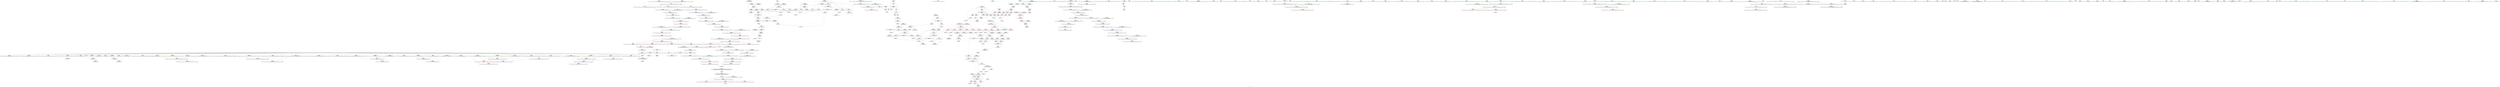 digraph "SVFG" {
	label="SVFG";

	Node0x55867c3f7000 [shape=record,color=grey,label="{NodeID: 0\nNullPtr}"];
	Node0x55867c3f7000 -> Node0x55867c65c1c0[style=solid];
	Node0x55867c3f7000 -> Node0x55867c65c2c0[style=solid];
	Node0x55867c3f7000 -> Node0x55867c65c390[style=solid];
	Node0x55867c3f7000 -> Node0x55867c65c460[style=solid];
	Node0x55867c3f7000 -> Node0x55867c65c530[style=solid];
	Node0x55867c3f7000 -> Node0x55867c65c600[style=solid];
	Node0x55867c3f7000 -> Node0x55867c65c6d0[style=solid];
	Node0x55867c3f7000 -> Node0x55867c65c7a0[style=solid];
	Node0x55867c3f7000 -> Node0x55867c65c870[style=solid];
	Node0x55867c3f7000 -> Node0x55867c65c940[style=solid];
	Node0x55867c3f7000 -> Node0x55867c65ca10[style=solid];
	Node0x55867c3f7000 -> Node0x55867c65cae0[style=solid];
	Node0x55867c3f7000 -> Node0x55867c65cbb0[style=solid];
	Node0x55867c3f7000 -> Node0x55867c65cc80[style=solid];
	Node0x55867c3f7000 -> Node0x55867c65cd50[style=solid];
	Node0x55867c3f7000 -> Node0x55867c65ce20[style=solid];
	Node0x55867c3f7000 -> Node0x55867c65cef0[style=solid];
	Node0x55867c3f7000 -> Node0x55867c65cfc0[style=solid];
	Node0x55867c3f7000 -> Node0x55867c65d090[style=solid];
	Node0x55867c3f7000 -> Node0x55867c65d160[style=solid];
	Node0x55867c3f7000 -> Node0x55867c65d230[style=solid];
	Node0x55867c3f7000 -> Node0x55867c65d300[style=solid];
	Node0x55867c3f7000 -> Node0x55867c65d3d0[style=solid];
	Node0x55867c3f7000 -> Node0x55867c65d4a0[style=solid];
	Node0x55867c3f7000 -> Node0x55867c65d570[style=solid];
	Node0x55867c3f7000 -> Node0x55867c65d640[style=solid];
	Node0x55867c3f7000 -> Node0x55867c6678b0[style=solid];
	Node0x55867c3f7000 -> Node0x55867c67bc90[style=solid];
	Node0x55867c67b390 [shape=record,color=grey,label="{NodeID: 609\n375 = cmp(371, 63, )\n}"];
	Node0x55867c664a00 [shape=record,color=red,label="{NodeID: 277\n396\<--388\n\<--__a.addr\n_ZSt3minIiERKT_S2_S2_\n}"];
	Node0x55867c664a00 -> Node0x55867c664e10[style=solid];
	Node0x55867c655440 [shape=record,color=green,label="{NodeID: 111\n623\<--624\n__end.addr\<--__end.addr_field_insensitive\n_ZNSt7__cxx1112basic_stringIcSt11char_traitsIcESaIcEE16_M_construct_auxIPcEEvT_S7_St12__false_type\n}"];
	Node0x55867c655440 -> Node0x55867c666670[style=solid];
	Node0x55867c655440 -> Node0x55867c65eed0[style=solid];
	Node0x55867c65e780 [shape=record,color=blue,label="{NodeID: 388\n533\<--526\n__a.addr\<--__a\n_ZNSt7__cxx1112basic_stringIcSt11char_traitsIcESaIcEEC2IPcvEET_S7_RKS3_\n}"];
	Node0x55867c65e780 -> Node0x55867c665f20[style=dashed];
	Node0x55867c659a00 [shape=record,color=red,label="{NodeID: 222\n71\<--58\n\<--i\nmain\n}"];
	Node0x55867c659a00 -> Node0x55867c67b210[style=solid];
	Node0x55867c655dc0 [shape=record,color=green,label="{NodeID: 56\n241\<--242\n_ZNSt7__cxx119to_stringEx\<--_ZNSt7__cxx119to_stringEx_field_insensitive\n}"];
	Node0x55867c6c59d0 [shape=record,color=black,label="{NodeID: 831\n761 = PHI(677, )\n1st arg _ZSt8distanceIPcENSt15iterator_traitsIT_E15difference_typeES2_S2_ }"];
	Node0x55867c6c59d0 -> Node0x55867c65f7c0[style=solid];
	Node0x55867c69ab80 [shape=record,color=yellow,style=double,label="{NodeID: 665\n37V_1 = ENCHI(MR_37V_0)\npts\{193 \}\nFun[_ZN4Case13min_num_movesExx]}"];
	Node0x55867c69ab80 -> Node0x55867c668d30[style=dashed];
	Node0x55867c6677b0 [shape=record,color=blue,label="{NodeID: 333\n846\<--26\nllvm.global_ctors_1\<--_GLOBAL__sub_I_mnbvmar_0_1.cpp\nGlob }"];
	Node0x55867c65cfc0 [shape=record,color=black,label="{NodeID: 167\n707\<--3\n\<--dummyVal\n_ZNSt7__cxx1112basic_stringIcSt11char_traitsIcESaIcEE12_M_constructIPcEEvT_S7_St20forward_iterator_tag\n}"];
	Node0x55867c65cfc0 -> Node0x55867c65f2e0[style=solid];
	Node0x55867c6046e0 [shape=record,color=green,label="{NodeID: 1\n7\<--1\n__dso_handle\<--dummyObj\nGlob }"];
	Node0x55867c67b510 [shape=record,color=grey,label="{NodeID: 610\n127 = cmp(124, 126, )\n}"];
	Node0x55867c664ad0 [shape=record,color=red,label="{NodeID: 278\n403\<--388\n\<--__a.addr\n_ZSt3minIiERKT_S2_S2_\n}"];
	Node0x55867c664ad0 -> Node0x55867c669890[style=solid];
	Node0x55867c655510 [shape=record,color=green,label="{NodeID: 112\n625\<--626\nagg.tmp\<--agg.tmp_field_insensitive\n_ZNSt7__cxx1112basic_stringIcSt11char_traitsIcESaIcEE16_M_construct_auxIPcEEvT_S7_St12__false_type\n}"];
	Node0x55867c65e850 [shape=record,color=blue,label="{NodeID: 389\n535\<--559\nexn.slot\<--\n_ZNSt7__cxx1112basic_stringIcSt11char_traitsIcESaIcEEC2IPcvEET_S7_RKS3_\n}"];
	Node0x55867c65e850 -> Node0x55867c665ff0[style=dashed];
	Node0x55867c659ad0 [shape=record,color=red,label="{NodeID: 223\n78\<--58\n\<--i\nmain\n}"];
	Node0x55867c655ec0 [shape=record,color=green,label="{NodeID: 57\n244\<--245\n_ZNKSt7__cxx1112basic_stringIcSt11char_traitsIcESaIcEE4sizeEv\<--_ZNKSt7__cxx1112basic_stringIcSt11char_traitsIcESaIcEE4sizeEv_field_insensitive\n}"];
	Node0x55867c6c5ae0 [shape=record,color=black,label="{NodeID: 832\n641 = PHI(632, )\n0th arg _ZNSt7__cxx1112basic_stringIcSt11char_traitsIcESaIcEE12_M_constructIPcEEvT_S7_St20forward_iterator_tag }"];
	Node0x55867c6c5ae0 -> Node0x55867c65efa0[style=solid];
	Node0x55867c69ac60 [shape=record,color=yellow,style=double,label="{NodeID: 666\n39V_1 = ENCHI(MR_39V_0)\npts\{195 \}\nFun[_ZN4Case13min_num_movesExx]}"];
	Node0x55867c69ac60 -> Node0x55867c668e00[style=dashed];
	Node0x55867c6678b0 [shape=record,color=blue, style = dotted,label="{NodeID: 334\n847\<--3\nllvm.global_ctors_2\<--dummyVal\nGlob }"];
	Node0x55867c65d090 [shape=record,color=black,label="{NodeID: 168\n709\<--3\n\<--dummyVal\n_ZNSt7__cxx1112basic_stringIcSt11char_traitsIcESaIcEE12_M_constructIPcEEvT_S7_St20forward_iterator_tag\n}"];
	Node0x55867c65d090 -> Node0x55867c65f3b0[style=solid];
	Node0x55867c602850 [shape=record,color=green,label="{NodeID: 2\n8\<--1\n.str\<--dummyObj\nGlob }"];
	Node0x55867c67b690 [shape=record,color=grey,label="{NodeID: 611\n669 = cmp(667, 668, )\n}"];
	Node0x55867c664ba0 [shape=record,color=red,label="{NodeID: 279\n394\<--390\n\<--__b.addr\n_ZSt3minIiERKT_S2_S2_\n}"];
	Node0x55867c664ba0 -> Node0x55867c664d40[style=solid];
	Node0x55867c6555e0 [shape=record,color=green,label="{NodeID: 113\n627\<--628\nref.tmp\<--ref.tmp_field_insensitive\n_ZNSt7__cxx1112basic_stringIcSt11char_traitsIcESaIcEE16_M_construct_auxIPcEEvT_S7_St12__false_type\n}"];
	Node0x55867c6555e0 -> Node0x55867c65e370[style=solid];
	Node0x55867c65e920 [shape=record,color=blue,label="{NodeID: 390\n537\<--561\nehselector.slot\<--\n_ZNSt7__cxx1112basic_stringIcSt11char_traitsIcESaIcEEC2IPcvEET_S7_RKS3_\n}"];
	Node0x55867c65e920 -> Node0x55867c6660c0[style=dashed];
	Node0x55867c659ba0 [shape=record,color=red,label="{NodeID: 224\n87\<--58\n\<--i\nmain\n}"];
	Node0x55867c659ba0 -> Node0x55867c679890[style=solid];
	Node0x55867c655fc0 [shape=record,color=green,label="{NodeID: 58\n258\<--259\n_ZNSt7__cxx1112basic_stringIcSt11char_traitsIcESaIcEEixEm\<--_ZNSt7__cxx1112basic_stringIcSt11char_traitsIcESaIcEEixEm_field_insensitive\n}"];
	Node0x55867c6c5bf0 [shape=record,color=black,label="{NodeID: 833\n642 = PHI(633, )\n1st arg _ZNSt7__cxx1112basic_stringIcSt11char_traitsIcESaIcEE12_M_constructIPcEEvT_S7_St20forward_iterator_tag }"];
	Node0x55867c6c5bf0 -> Node0x55867c65f070[style=solid];
	Node0x55867c6679b0 [shape=record,color=blue,label="{NodeID: 335\n54\<--63\nretval\<--\nmain\n}"];
	Node0x55867c6679b0 -> Node0x55867c659860[style=dashed];
	Node0x55867c65d160 [shape=record,color=black,label="{NodeID: 169\n722\<--3\n\<--dummyVal\n_ZNSt7__cxx1112basic_stringIcSt11char_traitsIcESaIcEE12_M_constructIPcEEvT_S7_St20forward_iterator_tag\n}"];
	Node0x55867c601110 [shape=record,color=green,label="{NodeID: 3\n10\<--1\n.str.1\<--dummyObj\nGlob }"];
	Node0x55867c67b810 [shape=record,color=grey,label="{NodeID: 612\n683 = cmp(682, 684, )\n}"];
	Node0x55867c664c70 [shape=record,color=red,label="{NodeID: 280\n400\<--390\n\<--__b.addr\n_ZSt3minIiERKT_S2_S2_\n}"];
	Node0x55867c664c70 -> Node0x55867c6697c0[style=solid];
	Node0x55867c65a130 [shape=record,color=green,label="{NodeID: 114\n637\<--638\n_ZNSt7__cxx1112basic_stringIcSt11char_traitsIcESaIcEE12_M_constructIPcEEvT_S7_St20forward_iterator_tag\<--_ZNSt7__cxx1112basic_stringIcSt11char_traitsIcESaIcEE12_M_constructIPcEEvT_S7_St20forward_iterator_tag_field_insensitive\n}"];
	Node0x55867c65e9f0 [shape=record,color=blue,label="{NodeID: 391\n584\<--581\nthis.addr\<--this\n_ZNSt7__cxx1112basic_stringIcSt11char_traitsIcESaIcEE12_M_constructIPcEEvT_S7_\n}"];
	Node0x55867c65e9f0 -> Node0x55867c666190[style=dashed];
	Node0x55867c659c70 [shape=record,color=red,label="{NodeID: 225\n101\<--98\nthis1\<--this.addr\n_ZN4Case5inputEv\n}"];
	Node0x55867c659c70 -> Node0x55867c659040[style=solid];
	Node0x55867c6560c0 [shape=record,color=green,label="{NodeID: 59\n271\<--272\n_ZSt3minIiERKT_S2_S2_\<--_ZSt3minIiERKT_S2_S2__field_insensitive\n}"];
	Node0x55867c6c5d00 [shape=record,color=black,label="{NodeID: 834\n643 = PHI(634, )\n2nd arg _ZNSt7__cxx1112basic_stringIcSt11char_traitsIcESaIcEE12_M_constructIPcEEvT_S7_St20forward_iterator_tag }"];
	Node0x55867c6c5d00 -> Node0x55867c65f140[style=solid];
	Node0x55867c667a80 [shape=record,color=blue,label="{NodeID: 336\n58\<--69\ni\<--\nmain\n}"];
	Node0x55867c667a80 -> Node0x55867c698c70[style=dashed];
	Node0x55867c65d230 [shape=record,color=black,label="{NodeID: 170\n723\<--3\n\<--dummyVal\n_ZNSt7__cxx1112basic_stringIcSt11char_traitsIcESaIcEE12_M_constructIPcEEvT_S7_St20forward_iterator_tag\n}"];
	Node0x55867c65d230 -> Node0x55867c65f480[style=solid];
	Node0x55867c64c370 [shape=record,color=green,label="{NodeID: 4\n12\<--1\n.str.2\<--dummyObj\nGlob }"];
	Node0x55867c67b990 [shape=record,color=grey,label="{NodeID: 613\n134 = cmp(130, 133, )\n}"];
	Node0x55867c664d40 [shape=record,color=red,label="{NodeID: 281\n395\<--394\n\<--\n_ZSt3minIiERKT_S2_S2_\n}"];
	Node0x55867c664d40 -> Node0x55867c67ad90[style=solid];
	Node0x55867c65a1f0 [shape=record,color=green,label="{NodeID: 115\n644\<--645\n\<--field_insensitive\n_ZNSt7__cxx1112basic_stringIcSt11char_traitsIcESaIcEE12_M_constructIPcEEvT_S7_St20forward_iterator_tag\n}"];
	Node0x55867c65eac0 [shape=record,color=blue,label="{NodeID: 392\n586\<--582\n__beg.addr\<--__beg\n_ZNSt7__cxx1112basic_stringIcSt11char_traitsIcESaIcEE12_M_constructIPcEEvT_S7_\n}"];
	Node0x55867c65eac0 -> Node0x55867c666260[style=dashed];
	Node0x55867c659d40 [shape=record,color=red,label="{NodeID: 226\n118\<--111\nthis1\<--this.addr\n_ZN4Case3runEv\n|{|<s4>8|<s5>9}}"];
	Node0x55867c659d40 -> Node0x55867c659110[style=solid];
	Node0x55867c659d40 -> Node0x55867c6591e0[style=solid];
	Node0x55867c659d40 -> Node0x55867c6592b0[style=solid];
	Node0x55867c659d40 -> Node0x55867c659380[style=solid];
	Node0x55867c659d40:s4 -> Node0x55867c6c5260[style=solid,color=red];
	Node0x55867c659d40:s5 -> Node0x55867c6c5260[style=solid,color=red];
	Node0x55867c6561c0 [shape=record,color=green,label="{NodeID: 60\n275\<--276\n_ZN4Case5pwr10Ei\<--_ZN4Case5pwr10Ei_field_insensitive\n}"];
	Node0x55867c6c5e10 [shape=record,color=black,label="{NodeID: 835\n409 = PHI(180, )\n0th arg _ZSt3minIxERKT_S2_S2_ }"];
	Node0x55867c6c5e10 -> Node0x55867c669960[style=solid];
	Node0x55867c667b50 [shape=record,color=blue,label="{NodeID: 337\n58\<--88\ni\<--inc\nmain\n}"];
	Node0x55867c667b50 -> Node0x55867c698c70[style=dashed];
	Node0x55867c65d300 [shape=record,color=black,label="{NodeID: 171\n725\<--3\n\<--dummyVal\n_ZNSt7__cxx1112basic_stringIcSt11char_traitsIcESaIcEE12_M_constructIPcEEvT_S7_St20forward_iterator_tag\n}"];
	Node0x55867c65d300 -> Node0x55867c65f550[style=solid];
	Node0x55867c6518f0 [shape=record,color=green,label="{NodeID: 5\n14\<--1\n.str.3\<--dummyObj\nGlob }"];
	Node0x55867c67bb10 [shape=record,color=grey,label="{NodeID: 614\n230 = cmp(229, 120, )\n}"];
	Node0x55867c664e10 [shape=record,color=red,label="{NodeID: 282\n397\<--396\n\<--\n_ZSt3minIiERKT_S2_S2_\n}"];
	Node0x55867c664e10 -> Node0x55867c67ad90[style=solid];
	Node0x55867c65a2c0 [shape=record,color=green,label="{NodeID: 116\n646\<--647\nthis.addr\<--this.addr_field_insensitive\n_ZNSt7__cxx1112basic_stringIcSt11char_traitsIcESaIcEE12_M_constructIPcEEvT_S7_St20forward_iterator_tag\n}"];
	Node0x55867c65a2c0 -> Node0x55867c666740[style=solid];
	Node0x55867c65a2c0 -> Node0x55867c65efa0[style=solid];
	Node0x55867c65eb90 [shape=record,color=blue,label="{NodeID: 393\n588\<--583\n__end.addr\<--__end\n_ZNSt7__cxx1112basic_stringIcSt11char_traitsIcESaIcEE12_M_constructIPcEEvT_S7_\n}"];
	Node0x55867c65eb90 -> Node0x55867c666330[style=dashed];
	Node0x55867c659e10 [shape=record,color=red,label="{NodeID: 227\n144\<--113\n\<--result\n_ZN4Case3runEv\n}"];
	Node0x55867c659e10 -> Node0x55867c67a790[style=solid];
	Node0x55867c6562c0 [shape=record,color=green,label="{NodeID: 61\n298\<--299\n_ZNSt7__cxx1112basic_stringIcSt11char_traitsIcESaIcEED1Ev\<--_ZNSt7__cxx1112basic_stringIcSt11char_traitsIcESaIcEED1Ev_field_insensitive\n}"];
	Node0x55867c6c5f20 [shape=record,color=black,label="{NodeID: 836\n410 = PHI(186, )\n1st arg _ZSt3minIxERKT_S2_S2_ }"];
	Node0x55867c6c5f20 -> Node0x55867c669a30[style=solid];
	Node0x55867c667c20 [shape=record,color=blue,label="{NodeID: 338\n98\<--97\nthis.addr\<--this\n_ZN4Case5inputEv\n}"];
	Node0x55867c667c20 -> Node0x55867c659c70[style=dashed];
	Node0x55867c65d3d0 [shape=record,color=black,label="{NodeID: 172\n738\<--3\nlpad.val\<--dummyVal\n_ZNSt7__cxx1112basic_stringIcSt11char_traitsIcESaIcEE12_M_constructIPcEEvT_S7_St20forward_iterator_tag\n}"];
	Node0x55867c6519b0 [shape=record,color=green,label="{NodeID: 6\n16\<--1\n.str.4\<--dummyObj\nGlob }"];
	Node0x55867c67bc90 [shape=record,color=grey,label="{NodeID: 615\n755 = cmp(754, 3, )\n}"];
	Node0x55867c67bc90 -> Node0x55867c658110[style=solid];
	Node0x55867c664ee0 [shape=record,color=red,label="{NodeID: 283\n431\<--411\n\<--retval\n_ZSt3minIxERKT_S2_S2_\n}"];
	Node0x55867c664ee0 -> Node0x55867c65df60[style=solid];
	Node0x55867c65a390 [shape=record,color=green,label="{NodeID: 117\n648\<--649\n__beg.addr\<--__beg.addr_field_insensitive\n_ZNSt7__cxx1112basic_stringIcSt11char_traitsIcESaIcEE12_M_constructIPcEEvT_S7_St20forward_iterator_tag\n}"];
	Node0x55867c65a390 -> Node0x55867c666810[style=solid];
	Node0x55867c65a390 -> Node0x55867c6668e0[style=solid];
	Node0x55867c65a390 -> Node0x55867c6669b0[style=solid];
	Node0x55867c65a390 -> Node0x55867c666a80[style=solid];
	Node0x55867c65a390 -> Node0x55867c65f070[style=solid];
	Node0x55867c65ec60 [shape=record,color=blue,label="{NodeID: 394\n604\<--603\nthis.addr\<--this\n_ZNSt7__cxx1112basic_stringIcSt11char_traitsIcESaIcEE12_Alloc_hiderD2Ev\n}"];
	Node0x55867c65ec60 -> Node0x55867c666400[style=dashed];
	Node0x55867c659ee0 [shape=record,color=red,label="{NodeID: 228\n155\<--113\n\<--result\n_ZN4Case3runEv\n}"];
	Node0x55867c659ee0 -> Node0x55867c67ac10[style=solid];
	Node0x55867c6563c0 [shape=record,color=green,label="{NodeID: 62\n315\<--316\n_ZSt3minIxERKT_S2_S2_\<--_ZSt3minIxERKT_S2_S2__field_insensitive\n}"];
	Node0x55867c6c6060 [shape=record,color=black,label="{NodeID: 837\n110 = PHI(60, )\n0th arg _ZN4Case3runEv }"];
	Node0x55867c6c6060 -> Node0x55867c667cf0[style=solid];
	Node0x55867c667cf0 [shape=record,color=blue,label="{NodeID: 339\n111\<--110\nthis.addr\<--this\n_ZN4Case3runEv\n}"];
	Node0x55867c667cf0 -> Node0x55867c659d40[style=dashed];
	Node0x55867c65d4a0 [shape=record,color=black,label="{NodeID: 173\n739\<--3\nlpad.val12\<--dummyVal\n_ZNSt7__cxx1112basic_stringIcSt11char_traitsIcESaIcEE12_M_constructIPcEEvT_S7_St20forward_iterator_tag\n}"];
	Node0x55867c651a70 [shape=record,color=green,label="{NodeID: 7\n18\<--1\n.str.5\<--dummyObj\nGlob }"];
	Node0x55867c67be10 [shape=record,color=grey,label="{NodeID: 616\n423 = cmp(420, 422, )\n}"];
	Node0x55867c664fb0 [shape=record,color=red,label="{NodeID: 284\n421\<--413\n\<--__a.addr\n_ZSt3minIxERKT_S2_S2_\n}"];
	Node0x55867c664fb0 -> Node0x55867c6653c0[style=solid];
	Node0x55867c65a460 [shape=record,color=green,label="{NodeID: 118\n650\<--651\n__end.addr\<--__end.addr_field_insensitive\n_ZNSt7__cxx1112basic_stringIcSt11char_traitsIcESaIcEE12_M_constructIPcEEvT_S7_St20forward_iterator_tag\n}"];
	Node0x55867c65a460 -> Node0x55867c666b50[style=solid];
	Node0x55867c65a460 -> Node0x55867c666c20[style=solid];
	Node0x55867c65a460 -> Node0x55867c666cf0[style=solid];
	Node0x55867c65a460 -> Node0x55867c65f140[style=solid];
	Node0x55867c65ed30 [shape=record,color=blue,label="{NodeID: 395\n619\<--614\nthis.addr\<--this\n_ZNSt7__cxx1112basic_stringIcSt11char_traitsIcESaIcEE16_M_construct_auxIPcEEvT_S7_St12__false_type\n}"];
	Node0x55867c65ed30 -> Node0x55867c6664d0[style=dashed];
	Node0x55867c659fb0 [shape=record,color=red,label="{NodeID: 229\n163\<--113\n\<--result\n_ZN4Case3runEv\n}"];
	Node0x55867c659fb0 -> Node0x55867c67aa90[style=solid];
	Node0x55867c6564c0 [shape=record,color=green,label="{NodeID: 63\n336\<--337\n__val.addr\<--__val.addr_field_insensitive\n_ZNSt7__cxx119to_stringEx\n}"];
	Node0x55867c6564c0 -> Node0x55867c664520[style=solid];
	Node0x55867c6564c0 -> Node0x55867c669140[style=solid];
	Node0x55867c6c61a0 [shape=record,color=black,label="{NodeID: 838\n832 = PHI(762, )\n0th arg _ZSt19__iterator_categoryIPcENSt15iterator_traitsIT_E17iterator_categoryERKS2_ }"];
	Node0x55867c6c61a0 -> Node0x55867c65fa30[style=solid];
	Node0x55867c69b200 [shape=record,color=yellow,style=double,label="{NodeID: 672\n4V_1 = ENCHI(MR_4V_0)\npts\{57 \}\nFun[main]}"];
	Node0x55867c69b200 -> Node0x55867c659930[style=dashed];
	Node0x55867c667dc0 [shape=record,color=blue,label="{NodeID: 340\n113\<--120\nresult\<--\n_ZN4Case3runEv\n}"];
	Node0x55867c667dc0 -> Node0x55867c691660[style=dashed];
	Node0x55867c65d570 [shape=record,color=black,label="{NodeID: 174\n741\<--3\n\<--dummyVal\n_ZNSt7__cxx1112basic_stringIcSt11char_traitsIcESaIcEE12_M_constructIPcEEvT_S7_St20forward_iterator_tag\n}"];
	Node0x55867c6522e0 [shape=record,color=green,label="{NodeID: 8\n20\<--1\n__PRETTY_FUNCTION__._ZN4Case13min_num_movesExx\<--dummyObj\nGlob }"];
	Node0x55867c67bf90 [shape=record,color=grey,label="{NodeID: 617\n206 = cmp(204, 205, )\n}"];
	Node0x55867c665080 [shape=record,color=red,label="{NodeID: 285\n428\<--413\n\<--__a.addr\n_ZSt3minIxERKT_S2_S2_\n}"];
	Node0x55867c665080 -> Node0x55867c669bd0[style=solid];
	Node0x55867c65a530 [shape=record,color=green,label="{NodeID: 119\n652\<--653\n__dnew\<--__dnew_field_insensitive\n_ZNSt7__cxx1112basic_stringIcSt11char_traitsIcESaIcEE12_M_constructIPcEEvT_S7_St20forward_iterator_tag\n}"];
	Node0x55867c65a530 -> Node0x55867c666dc0[style=solid];
	Node0x55867c65a530 -> Node0x55867c666e90[style=solid];
	Node0x55867c65a530 -> Node0x55867c666f60[style=solid];
	Node0x55867c65a530 -> Node0x55867c65f210[style=solid];
	Node0x55867c65ee00 [shape=record,color=blue,label="{NodeID: 396\n621\<--615\n__beg.addr\<--__beg\n_ZNSt7__cxx1112basic_stringIcSt11char_traitsIcESaIcEE16_M_construct_auxIPcEEvT_S7_St12__false_type\n}"];
	Node0x55867c65ee00 -> Node0x55867c6665a0[style=dashed];
	Node0x55867c65a080 [shape=record,color=red,label="{NodeID: 230\n124\<--115\n\<--number\n_ZN4Case3runEv\n}"];
	Node0x55867c65a080 -> Node0x55867c67b510[style=solid];
	Node0x55867c656590 [shape=record,color=green,label="{NodeID: 64\n342\<--343\nvsnprintf\<--vsnprintf_field_insensitive\n|{<s0>21}}"];
	Node0x55867c656590:s0 -> Node0x55867c6c1c80[style=solid,color=red];
	Node0x55867c6c62e0 [shape=record,color=black,label="{NodeID: 839\n523 = PHI(437, )\n0th arg _ZNSt7__cxx1112basic_stringIcSt11char_traitsIcESaIcEEC2IPcvEET_S7_RKS3_ }"];
	Node0x55867c6c62e0 -> Node0x55867c65e510[style=solid];
	Node0x55867c667e90 [shape=record,color=blue,label="{NodeID: 341\n115\<--122\nnumber\<--\n_ZN4Case3runEv\n}"];
	Node0x55867c667e90 -> Node0x55867c691b60[style=dashed];
	Node0x55867c65d640 [shape=record,color=black,label="{NodeID: 175\n742\<--3\n\<--dummyVal\n_ZNSt7__cxx1112basic_stringIcSt11char_traitsIcESaIcEE12_M_constructIPcEEvT_S7_St20forward_iterator_tag\n|{<s0>48}}"];
	Node0x55867c65d640:s0 -> Node0x55867c6c67e0[style=solid,color=red];
	Node0x55867c652370 [shape=record,color=green,label="{NodeID: 9\n22\<--1\n.str.6\<--dummyObj\nGlob }"];
	Node0x55867c67c110 [shape=record,color=grey,label="{NodeID: 618\n220 = cmp(218, 219, )\n}"];
	Node0x55867c665150 [shape=record,color=red,label="{NodeID: 286\n419\<--415\n\<--__b.addr\n_ZSt3minIxERKT_S2_S2_\n}"];
	Node0x55867c665150 -> Node0x55867c6652f0[style=solid];
	Node0x55867c65a600 [shape=record,color=green,label="{NodeID: 120\n654\<--655\nexn.slot\<--exn.slot_field_insensitive\n_ZNSt7__cxx1112basic_stringIcSt11char_traitsIcESaIcEE12_M_constructIPcEEvT_S7_St20forward_iterator_tag\n}"];
	Node0x55867c65a600 -> Node0x55867c667030[style=solid];
	Node0x55867c65a600 -> Node0x55867c667100[style=solid];
	Node0x55867c65a600 -> Node0x55867c65f2e0[style=solid];
	Node0x55867c65a600 -> Node0x55867c65f480[style=solid];
	Node0x55867c65eed0 [shape=record,color=blue,label="{NodeID: 397\n623\<--616\n__end.addr\<--__end\n_ZNSt7__cxx1112basic_stringIcSt11char_traitsIcESaIcEE16_M_construct_auxIPcEEvT_S7_St12__false_type\n}"];
	Node0x55867c65eed0 -> Node0x55867c666670[style=dashed];
	Node0x55867c6624a0 [shape=record,color=red,label="{NodeID: 231\n129\<--115\n\<--number\n_ZN4Case3runEv\n}"];
	Node0x55867c6624a0 -> Node0x55867c67a310[style=solid];
	Node0x55867c656690 [shape=record,color=green,label="{NodeID: 65\n345\<--346\n_ZN9__gnu_cxx12__to_xstringINSt7__cxx1112basic_stringIcSt11char_traitsIcESaIcEEEcEET_PFiPT0_mPKS8_P13__va_list_tagEmSB_z\<--_ZN9__gnu_cxx12__to_xstringINSt7__cxx1112basic_stringIcSt11char_traitsIcESaIcEEEcEET_PFiPT0_mPKS8_P13__va_list_tagEmSB_z_field_insensitive\n}"];
	Node0x55867c6c6420 [shape=record,color=black,label="{NodeID: 840\n524 = PHI(484, )\n1st arg _ZNSt7__cxx1112basic_stringIcSt11char_traitsIcESaIcEEC2IPcvEET_S7_RKS3_ }"];
	Node0x55867c6c6420 -> Node0x55867c65e5e0[style=solid];
	Node0x55867c69b3c0 [shape=record,color=yellow,style=double,label="{NodeID: 674\n8V_1 = ENCHI(MR_8V_0)\npts\{610000 \}\nFun[main]|{<s0>6}}"];
	Node0x55867c69b3c0:s0 -> Node0x55867c69c170[style=dashed,color=red];
	Node0x55867c667f60 [shape=record,color=blue,label="{NodeID: 342\n113\<--145\nresult\<--add5\n_ZN4Case3runEv\n}"];
	Node0x55867c667f60 -> Node0x55867c691660[style=dashed];
	Node0x55867c65d710 [shape=record,color=black,label="{NodeID: 176\n37\<--38\n\<--_ZNSt8ios_base4InitD1Ev\nCan only get source location for instruction, argument, global var or function.}"];
	Node0x55867c652400 [shape=record,color=green,label="{NodeID: 10\n25\<--1\n\<--dummyObj\nCan only get source location for instruction, argument, global var or function.}"];
	Node0x55867c690170 [shape=record,color=black,label="{NodeID: 619\nMR_63V_3 = PHI(MR_63V_4, MR_63V_2, )\npts\{412 \}\n}"];
	Node0x55867c690170 -> Node0x55867c664ee0[style=dashed];
	Node0x55867c665220 [shape=record,color=red,label="{NodeID: 287\n425\<--415\n\<--__b.addr\n_ZSt3minIxERKT_S2_S2_\n}"];
	Node0x55867c665220 -> Node0x55867c669b00[style=solid];
	Node0x55867c65a6d0 [shape=record,color=green,label="{NodeID: 121\n656\<--657\nehselector.slot\<--ehselector.slot_field_insensitive\n_ZNSt7__cxx1112basic_stringIcSt11char_traitsIcESaIcEE12_M_constructIPcEEvT_S7_St20forward_iterator_tag\n}"];
	Node0x55867c65a6d0 -> Node0x55867c6671d0[style=solid];
	Node0x55867c65a6d0 -> Node0x55867c65f3b0[style=solid];
	Node0x55867c65a6d0 -> Node0x55867c65f550[style=solid];
	Node0x55867c65efa0 [shape=record,color=blue,label="{NodeID: 398\n646\<--641\nthis.addr\<--this\n_ZNSt7__cxx1112basic_stringIcSt11char_traitsIcESaIcEE12_M_constructIPcEEvT_S7_St20forward_iterator_tag\n}"];
	Node0x55867c65efa0 -> Node0x55867c666740[style=dashed];
	Node0x55867c662570 [shape=record,color=red,label="{NodeID: 232\n136\<--115\n\<--number\n_ZN4Case3runEv\n|{<s0>8}}"];
	Node0x55867c662570:s0 -> Node0x55867c6c5540[style=solid,color=red];
	Node0x55867c656790 [shape=record,color=green,label="{NodeID: 66\n353\<--354\n__gxx_personality_v0\<--__gxx_personality_v0_field_insensitive\n}"];
	Node0x55867c6c6560 [shape=record,color=black,label="{NodeID: 841\n525 = PHI(488, )\n2nd arg _ZNSt7__cxx1112basic_stringIcSt11char_traitsIcESaIcEEC2IPcvEET_S7_RKS3_ }"];
	Node0x55867c6c6560 -> Node0x55867c65e6b0[style=solid];
	Node0x55867c668030 [shape=record,color=blue,label="{NodeID: 343\n115\<--148\nnumber\<--mul6\n_ZN4Case3runEv\n}"];
	Node0x55867c668030 -> Node0x55867c691b60[style=dashed];
	Node0x55867c65d810 [shape=record,color=black,label="{NodeID: 177\n53\<--91\nmain_ret\<--\nmain\n}"];
	Node0x55867c6524c0 [shape=record,color=green,label="{NodeID: 11\n63\<--1\n\<--dummyObj\nCan only get source location for instruction, argument, global var or function.}"];
	Node0x55867c6652f0 [shape=record,color=red,label="{NodeID: 288\n420\<--419\n\<--\n_ZSt3minIxERKT_S2_S2_\n}"];
	Node0x55867c6652f0 -> Node0x55867c67be10[style=solid];
	Node0x55867c65a7a0 [shape=record,color=green,label="{NodeID: 122\n664\<--665\n_ZN9__gnu_cxx17__is_null_pointerIcEEbPT_\<--_ZN9__gnu_cxx17__is_null_pointerIcEEbPT__field_insensitive\n}"];
	Node0x55867c65f070 [shape=record,color=blue,label="{NodeID: 399\n648\<--642\n__beg.addr\<--__beg\n_ZNSt7__cxx1112basic_stringIcSt11char_traitsIcESaIcEE12_M_constructIPcEEvT_S7_St20forward_iterator_tag\n}"];
	Node0x55867c65f070 -> Node0x55867c666810[style=dashed];
	Node0x55867c65f070 -> Node0x55867c6668e0[style=dashed];
	Node0x55867c65f070 -> Node0x55867c6669b0[style=dashed];
	Node0x55867c65f070 -> Node0x55867c666a80[style=dashed];
	Node0x55867c662640 [shape=record,color=red,label="{NodeID: 233\n137\<--115\n\<--number\n_ZN4Case3runEv\n}"];
	Node0x55867c662640 -> Node0x55867c679710[style=solid];
	Node0x55867c656890 [shape=record,color=green,label="{NodeID: 67\n360\<--361\nthis.addr\<--this.addr_field_insensitive\n_ZN4Case5pwr10Ei\n}"];
	Node0x55867c656890 -> Node0x55867c6645f0[style=solid];
	Node0x55867c656890 -> Node0x55867c669210[style=solid];
	Node0x55867c6c66a0 [shape=record,color=black,label="{NodeID: 842\n526 = PHI(453, )\n3rd arg _ZNSt7__cxx1112basic_stringIcSt11char_traitsIcESaIcEEC2IPcvEET_S7_RKS3_ }"];
	Node0x55867c6c66a0 -> Node0x55867c65e780[style=solid];
	Node0x55867c668100 [shape=record,color=blue,label="{NodeID: 344\n113\<--156\nresult\<--add9\n_ZN4Case3runEv\n}"];
	Node0x55867c668100 -> Node0x55867c691660[style=dashed];
	Node0x55867c65d8e0 [shape=record,color=black,label="{NodeID: 178\n246\<--243\nconv\<--call7\n_ZN4Case13min_num_movesExx\n}"];
	Node0x55867c65d8e0 -> Node0x55867c668780[style=solid];
	Node0x55867c6525c0 [shape=record,color=green,label="{NodeID: 12\n69\<--1\n\<--dummyObj\nCan only get source location for instruction, argument, global var or function.}"];
	Node0x55867c6653c0 [shape=record,color=red,label="{NodeID: 289\n422\<--421\n\<--\n_ZSt3minIxERKT_S2_S2_\n}"];
	Node0x55867c6653c0 -> Node0x55867c67be10[style=solid];
	Node0x55867c65a8a0 [shape=record,color=green,label="{NodeID: 123\n673\<--674\n_ZSt19__throw_logic_errorPKc\<--_ZSt19__throw_logic_errorPKc_field_insensitive\n}"];
	Node0x55867c65f140 [shape=record,color=blue,label="{NodeID: 400\n650\<--643\n__end.addr\<--__end\n_ZNSt7__cxx1112basic_stringIcSt11char_traitsIcESaIcEE12_M_constructIPcEEvT_S7_St20forward_iterator_tag\n}"];
	Node0x55867c65f140 -> Node0x55867c666b50[style=dashed];
	Node0x55867c65f140 -> Node0x55867c666c20[style=dashed];
	Node0x55867c65f140 -> Node0x55867c666cf0[style=dashed];
	Node0x55867c662710 [shape=record,color=red,label="{NodeID: 234\n147\<--115\n\<--number\n_ZN4Case3runEv\n}"];
	Node0x55867c662710 -> Node0x55867c67a610[style=solid];
	Node0x55867c656960 [shape=record,color=green,label="{NodeID: 68\n362\<--363\nwhat.addr\<--what.addr_field_insensitive\n_ZN4Case5pwr10Ei\n}"];
	Node0x55867c656960 -> Node0x55867c6646c0[style=solid];
	Node0x55867c656960 -> Node0x55867c6692e0[style=solid];
	Node0x55867c656960 -> Node0x55867c669480[style=solid];
	Node0x55867c6c67e0 [shape=record,color=black,label="{NodeID: 843\n804 = PHI(742, )\n0th arg __clang_call_terminate }"];
	Node0x55867c6681d0 [shape=record,color=blue,label="{NodeID: 345\n115\<--159\nnumber\<--\n_ZN4Case3runEv\n}"];
	Node0x55867c6681d0 -> Node0x55867c691b60[style=dashed];
	Node0x55867c65d9b0 [shape=record,color=black,label="{NodeID: 179\n256\<--255\nconv9\<--\n_ZN4Case13min_num_movesExx\n}"];
	Node0x55867c6526c0 [shape=record,color=green,label="{NodeID: 13\n120\<--1\n\<--dummyObj\nCan only get source location for instruction, argument, global var or function.}"];
	Node0x55867c31f3b0 [shape=record,color=black,label="{NodeID: 788\n335 = PHI(239, )\n1st arg _ZNSt7__cxx119to_stringEx }"];
	Node0x55867c31f3b0 -> Node0x55867c669140[style=solid];
	Node0x55867c690c60 [shape=record,color=black,label="{NodeID: 622\nMR_51V_3 = PHI(MR_51V_4, MR_51V_2, )\npts\{365 \}\n}"];
	Node0x55867c690c60 -> Node0x55867c664790[style=dashed];
	Node0x55867c690c60 -> Node0x55867c664860[style=dashed];
	Node0x55867c690c60 -> Node0x55867c669550[style=dashed];
	Node0x55867c665490 [shape=record,color=red,label="{NodeID: 290\n472\<--441\n\<--__convf.addr\n_ZN9__gnu_cxx12__to_xstringINSt7__cxx1112basic_stringIcSt11char_traitsIcESaIcEEEcEET_PFiPT0_mPKS8_P13__va_list_tagEmSB_z\n}"];
	Node0x55867c65a9a0 [shape=record,color=green,label="{NodeID: 124\n679\<--680\n_ZSt8distanceIPcENSt15iterator_traitsIT_E15difference_typeES2_S2_\<--_ZSt8distanceIPcENSt15iterator_traitsIT_E15difference_typeES2_S2__field_insensitive\n}"];
	Node0x55867c65f210 [shape=record,color=blue,label="{NodeID: 401\n652\<--678\n__dnew\<--call2\n_ZNSt7__cxx1112basic_stringIcSt11char_traitsIcESaIcEE12_M_constructIPcEEvT_S7_St20forward_iterator_tag\n}"];
	Node0x55867c65f210 -> Node0x55867c666dc0[style=dashed];
	Node0x55867c65f210 -> Node0x55867c666e90[style=dashed];
	Node0x55867c65f210 -> Node0x55867c666f60[style=dashed];
	Node0x55867c6627e0 [shape=record,color=red,label="{NodeID: 235\n151\<--115\n\<--number\n_ZN4Case3runEv\n|{<s0>9}}"];
	Node0x55867c6627e0:s0 -> Node0x55867c6c5540[style=solid,color=red];
	Node0x55867c656a30 [shape=record,color=green,label="{NodeID: 69\n364\<--365\nresult\<--result_field_insensitive\n_ZN4Case5pwr10Ei\n}"];
	Node0x55867c656a30 -> Node0x55867c664790[style=solid];
	Node0x55867c656a30 -> Node0x55867c664860[style=solid];
	Node0x55867c656a30 -> Node0x55867c6693b0[style=solid];
	Node0x55867c656a30 -> Node0x55867c669550[style=solid];
	Node0x55867c6c6920 [shape=record,color=black,label="{NodeID: 844\n603 = PHI(544, )\n0th arg _ZNSt7__cxx1112basic_stringIcSt11char_traitsIcESaIcEE12_Alloc_hiderD2Ev }"];
	Node0x55867c6c6920 -> Node0x55867c65ec60[style=solid];
	Node0x55867c6682a0 [shape=record,color=blue,label="{NodeID: 346\n174\<--169\nthis.addr\<--this\n_ZN4Case13min_num_movesExx\n}"];
	Node0x55867c6682a0 -> Node0x55867c662cc0[style=dashed];
	Node0x55867c65da80 [shape=record,color=black,label="{NodeID: 180\n261\<--260\nconv11\<--\n_ZN4Case13min_num_movesExx\n}"];
	Node0x55867c65da80 -> Node0x55867c661fe0[style=solid];
	Node0x55867c6527c0 [shape=record,color=green,label="{NodeID: 14\n122\<--1\n\<--dummyObj\nCan only get source location for instruction, argument, global var or function.}"];
	Node0x55867c31f2e0 [shape=record,color=black,label="{NodeID: 789\n384 = PHI(188, )\n0th arg _ZSt3minIiERKT_S2_S2_ }"];
	Node0x55867c31f2e0 -> Node0x55867c669620[style=solid];
	Node0x55867c691160 [shape=record,color=black,label="{NodeID: 623\nMR_55V_3 = PHI(MR_55V_4, MR_55V_2, )\npts\{387 \}\n}"];
	Node0x55867c691160 -> Node0x55867c664930[style=dashed];
	Node0x55867c665560 [shape=record,color=red,label="{NodeID: 291\n462\<--443\n\<--__n.addr\n_ZN9__gnu_cxx12__to_xstringINSt7__cxx1112basic_stringIcSt11char_traitsIcESaIcEEEcEET_PFiPT0_mPKS8_P13__va_list_tagEmSB_z\n}"];
	Node0x55867c665560 -> Node0x55867c67a910[style=solid];
	Node0x55867c65aaa0 [shape=record,color=green,label="{NodeID: 125\n687\<--688\n_ZNSt7__cxx1112basic_stringIcSt11char_traitsIcESaIcEE9_M_createERmm\<--_ZNSt7__cxx1112basic_stringIcSt11char_traitsIcESaIcEE9_M_createERmm_field_insensitive\n}"];
	Node0x55867c65f2e0 [shape=record,color=blue,label="{NodeID: 402\n654\<--707\nexn.slot\<--\n_ZNSt7__cxx1112basic_stringIcSt11char_traitsIcESaIcEE12_M_constructIPcEEvT_S7_St20forward_iterator_tag\n}"];
	Node0x55867c65f2e0 -> Node0x55867c667030[style=dashed];
	Node0x55867c65f2e0 -> Node0x55867c65f480[style=dashed];
	Node0x55867c6628b0 [shape=record,color=red,label="{NodeID: 236\n126\<--125\n\<--N\n_ZN4Case3runEv\n}"];
	Node0x55867c6628b0 -> Node0x55867c67b510[style=solid];
	Node0x55867c656b00 [shape=record,color=green,label="{NodeID: 70\n386\<--387\nretval\<--retval_field_insensitive\n_ZSt3minIiERKT_S2_S2_\n}"];
	Node0x55867c656b00 -> Node0x55867c664930[style=solid];
	Node0x55867c656b00 -> Node0x55867c6697c0[style=solid];
	Node0x55867c656b00 -> Node0x55867c669890[style=solid];
	Node0x55867c6c6a60 [shape=record,color=black,label="{NodeID: 845\n581 = PHI(543, )\n0th arg _ZNSt7__cxx1112basic_stringIcSt11char_traitsIcESaIcEE12_M_constructIPcEEvT_S7_ }"];
	Node0x55867c6c6a60 -> Node0x55867c65e9f0[style=solid];
	Node0x55867c69b850 [shape=record,color=yellow,style=double,label="{NodeID: 679\n117V_1 = ENCHI(MR_117V_0)\npts\{655 \}\nFun[_ZNSt7__cxx1112basic_stringIcSt11char_traitsIcESaIcEE12_M_constructIPcEEvT_S7_St20forward_iterator_tag]}"];
	Node0x55867c69b850 -> Node0x55867c65f2e0[style=dashed];
	Node0x55867c668370 [shape=record,color=blue,label="{NodeID: 347\n176\<--170\nfrom.addr\<--from\n_ZN4Case13min_num_movesExx\n}"];
	Node0x55867c668370 -> Node0x55867c662d90[style=dashed];
	Node0x55867c668370 -> Node0x55867c662e60[style=dashed];
	Node0x55867c668370 -> Node0x55867c662f30[style=dashed];
	Node0x55867c668370 -> Node0x55867c663000[style=dashed];
	Node0x55867c65db50 [shape=record,color=black,label="{NodeID: 181\n286\<--285\nconv23\<--sub22\n_ZN4Case13min_num_movesExx\n}"];
	Node0x55867c65db50 -> Node0x55867c679a10[style=solid];
	Node0x55867c6528c0 [shape=record,color=green,label="{NodeID: 15\n131\<--1\n\<--dummyObj\nCan only get source location for instruction, argument, global var or function.}"];
	Node0x55867c31f480 [shape=record,color=black,label="{NodeID: 790\n385 = PHI(198, )\n1st arg _ZSt3minIiERKT_S2_S2_ }"];
	Node0x55867c31f480 -> Node0x55867c6696f0[style=solid];
	Node0x55867c691660 [shape=record,color=black,label="{NodeID: 624\nMR_14V_3 = PHI(MR_14V_5, MR_14V_2, )\npts\{114 \}\n}"];
	Node0x55867c691660 -> Node0x55867c659e10[style=dashed];
	Node0x55867c691660 -> Node0x55867c659ee0[style=dashed];
	Node0x55867c691660 -> Node0x55867c659fb0[style=dashed];
	Node0x55867c691660 -> Node0x55867c667f60[style=dashed];
	Node0x55867c691660 -> Node0x55867c668100[style=dashed];
	Node0x55867c665630 [shape=record,color=red,label="{NodeID: 292\n474\<--443\n\<--__n.addr\n_ZN9__gnu_cxx12__to_xstringINSt7__cxx1112basic_stringIcSt11char_traitsIcESaIcEEEcEET_PFiPT0_mPKS8_P13__va_list_tagEmSB_z\n}"];
	Node0x55867c65aba0 [shape=record,color=green,label="{NodeID: 126\n690\<--691\n_ZNSt7__cxx1112basic_stringIcSt11char_traitsIcESaIcEE7_M_dataEPc\<--_ZNSt7__cxx1112basic_stringIcSt11char_traitsIcESaIcEE7_M_dataEPc_field_insensitive\n}"];
	Node0x55867c65f3b0 [shape=record,color=blue,label="{NodeID: 403\n656\<--709\nehselector.slot\<--\n_ZNSt7__cxx1112basic_stringIcSt11char_traitsIcESaIcEE12_M_constructIPcEEvT_S7_St20forward_iterator_tag\n}"];
	Node0x55867c65f3b0 -> Node0x55867c65f550[style=dashed];
	Node0x55867c662980 [shape=record,color=red,label="{NodeID: 237\n133\<--132\n\<--N2\n_ZN4Case3runEv\n}"];
	Node0x55867c662980 -> Node0x55867c67b990[style=solid];
	Node0x55867c656bd0 [shape=record,color=green,label="{NodeID: 71\n388\<--389\n__a.addr\<--__a.addr_field_insensitive\n_ZSt3minIiERKT_S2_S2_\n}"];
	Node0x55867c656bd0 -> Node0x55867c664a00[style=solid];
	Node0x55867c656bd0 -> Node0x55867c664ad0[style=solid];
	Node0x55867c656bd0 -> Node0x55867c669620[style=solid];
	Node0x55867c6c6ba0 [shape=record,color=black,label="{NodeID: 846\n582 = PHI(552, )\n1st arg _ZNSt7__cxx1112basic_stringIcSt11char_traitsIcESaIcEE12_M_constructIPcEEvT_S7_ }"];
	Node0x55867c6c6ba0 -> Node0x55867c65eac0[style=solid];
	Node0x55867c69b930 [shape=record,color=yellow,style=double,label="{NodeID: 680\n119V_1 = ENCHI(MR_119V_0)\npts\{657 \}\nFun[_ZNSt7__cxx1112basic_stringIcSt11char_traitsIcESaIcEE12_M_constructIPcEEvT_S7_St20forward_iterator_tag]}"];
	Node0x55867c69b930 -> Node0x55867c65f3b0[style=dashed];
	Node0x55867c668440 [shape=record,color=blue,label="{NodeID: 348\n178\<--171\nto.addr\<--to\n_ZN4Case13min_num_movesExx\n}"];
	Node0x55867c668440 -> Node0x55867c6630d0[style=dashed];
	Node0x55867c668440 -> Node0x55867c6631a0[style=dashed];
	Node0x55867c668440 -> Node0x55867c663270[style=dashed];
	Node0x55867c668440 -> Node0x55867c663340[style=dashed];
	Node0x55867c668440 -> Node0x55867c663410[style=dashed];
	Node0x55867c668440 -> Node0x55867c6634e0[style=dashed];
	Node0x55867c65dc20 [shape=record,color=black,label="{NodeID: 182\n303\<--302\nconv25\<--\n_ZN4Case13min_num_movesExx\n}"];
	Node0x55867c65dc20 -> Node0x55867c67a010[style=solid];
	Node0x55867c6529c0 [shape=record,color=green,label="{NodeID: 16\n213\<--1\n\<--dummyObj\nCan only get source location for instruction, argument, global var or function.}"];
	Node0x55867c6c1a00 [shape=record,color=black,label="{NodeID: 791\n750 = PHI(662, )\n0th arg _ZN9__gnu_cxx17__is_null_pointerIcEEbPT_ }"];
	Node0x55867c6c1a00 -> Node0x55867c65f620[style=solid];
	Node0x55867c691b60 [shape=record,color=black,label="{NodeID: 625\nMR_16V_3 = PHI(MR_16V_5, MR_16V_2, )\npts\{116 \}\n}"];
	Node0x55867c691b60 -> Node0x55867c65a080[style=dashed];
	Node0x55867c691b60 -> Node0x55867c6624a0[style=dashed];
	Node0x55867c691b60 -> Node0x55867c662570[style=dashed];
	Node0x55867c691b60 -> Node0x55867c662640[style=dashed];
	Node0x55867c691b60 -> Node0x55867c662710[style=dashed];
	Node0x55867c691b60 -> Node0x55867c6627e0[style=dashed];
	Node0x55867c691b60 -> Node0x55867c668030[style=dashed];
	Node0x55867c691b60 -> Node0x55867c6681d0[style=dashed];
	Node0x55867c665700 [shape=record,color=red,label="{NodeID: 293\n475\<--445\n\<--__fmt.addr\n_ZN9__gnu_cxx12__to_xstringINSt7__cxx1112basic_stringIcSt11char_traitsIcESaIcEEEcEET_PFiPT0_mPKS8_P13__va_list_tagEmSB_z\n}"];
	Node0x55867c65aca0 [shape=record,color=green,label="{NodeID: 127\n694\<--695\n_ZNSt7__cxx1112basic_stringIcSt11char_traitsIcESaIcEE11_M_capacityEm\<--_ZNSt7__cxx1112basic_stringIcSt11char_traitsIcESaIcEE11_M_capacityEm_field_insensitive\n}"];
	Node0x55867c65f480 [shape=record,color=blue,label="{NodeID: 404\n654\<--723\nexn.slot\<--\n_ZNSt7__cxx1112basic_stringIcSt11char_traitsIcESaIcEE12_M_constructIPcEEvT_S7_St20forward_iterator_tag\n}"];
	Node0x55867c65f480 -> Node0x55867c667100[style=dashed];
	Node0x55867c662a50 [shape=record,color=red,label="{NodeID: 238\n153\<--152\n\<--N7\n_ZN4Case3runEv\n|{<s0>9}}"];
	Node0x55867c662a50:s0 -> Node0x55867c6c5700[style=solid,color=red];
	Node0x55867c656ca0 [shape=record,color=green,label="{NodeID: 72\n390\<--391\n__b.addr\<--__b.addr_field_insensitive\n_ZSt3minIiERKT_S2_S2_\n}"];
	Node0x55867c656ca0 -> Node0x55867c664ba0[style=solid];
	Node0x55867c656ca0 -> Node0x55867c664c70[style=solid];
	Node0x55867c656ca0 -> Node0x55867c6696f0[style=solid];
	Node0x55867c6c6ce0 [shape=record,color=black,label="{NodeID: 847\n583 = PHI(553, )\n2nd arg _ZNSt7__cxx1112basic_stringIcSt11char_traitsIcESaIcEE12_M_constructIPcEEvT_S7_ }"];
	Node0x55867c6c6ce0 -> Node0x55867c65eb90[style=solid];
	Node0x55867c69ba10 [shape=record,color=yellow,style=double,label="{NodeID: 681\n27V_1 = ENCHI(MR_27V_0)\npts\{181 \}\nFun[_ZSt3minIxERKT_S2_S2_]}"];
	Node0x55867c69ba10 -> Node0x55867c6653c0[style=dashed];
	Node0x55867c668510 [shape=record,color=blue,label="{NodeID: 349\n172\<--120\nretval\<--\n_ZN4Case13min_num_movesExx\n}"];
	Node0x55867c668510 -> Node0x55867c692060[style=dashed];
	Node0x55867c65dcf0 [shape=record,color=black,label="{NodeID: 183\n168\<--321\n_ZN4Case13min_num_movesExx_ret\<--\n_ZN4Case13min_num_movesExx\n|{<s0>8|<s1>9|<s2>12}}"];
	Node0x55867c65dcf0:s0 -> Node0x55867c6c2f30[style=solid,color=blue];
	Node0x55867c65dcf0:s1 -> Node0x55867c6c36e0[style=solid,color=blue];
	Node0x55867c65dcf0:s2 -> Node0x55867c6c39b0[style=solid,color=blue];
	Node0x55867c652ac0 [shape=record,color=green,label="{NodeID: 17\n263\<--1\n\<--dummyObj\nCan only get source location for instruction, argument, global var or function.}"];
	Node0x55867c6c1b40 [shape=record,color=black,label="{NodeID: 792\n437 = PHI(334, )\n0th arg _ZN9__gnu_cxx12__to_xstringINSt7__cxx1112basic_stringIcSt11char_traitsIcESaIcEEEcEET_PFiPT0_mPKS8_P13__va_list_tagEmSB_z |{<s0>25}}"];
	Node0x55867c6c1b40:s0 -> Node0x55867c6c62e0[style=solid,color=red];
	Node0x55867c692060 [shape=record,color=black,label="{NodeID: 626\nMR_19V_3 = PHI(MR_19V_5, MR_19V_2, MR_19V_4, )\npts\{173 \}\n}"];
	Node0x55867c692060 -> Node0x55867c662bf0[style=dashed];
	Node0x55867c6657d0 [shape=record,color=red,label="{NodeID: 294\n473\<--447\n\<--__s\n_ZN9__gnu_cxx12__to_xstringINSt7__cxx1112basic_stringIcSt11char_traitsIcESaIcEEEcEET_PFiPT0_mPKS8_P13__va_list_tagEmSB_z\n}"];
	Node0x55867c65ada0 [shape=record,color=green,label="{NodeID: 128\n698\<--699\n_ZNKSt7__cxx1112basic_stringIcSt11char_traitsIcESaIcEE7_M_dataEv\<--_ZNKSt7__cxx1112basic_stringIcSt11char_traitsIcESaIcEE7_M_dataEv_field_insensitive\n}"];
	Node0x55867c65f550 [shape=record,color=blue,label="{NodeID: 405\n656\<--725\nehselector.slot\<--\n_ZNSt7__cxx1112basic_stringIcSt11char_traitsIcESaIcEE12_M_constructIPcEEvT_S7_St20forward_iterator_tag\n}"];
	Node0x55867c65f550 -> Node0x55867c6671d0[style=dashed];
	Node0x55867c662b20 [shape=record,color=red,label="{NodeID: 239\n159\<--158\n\<--N10\n_ZN4Case3runEv\n}"];
	Node0x55867c662b20 -> Node0x55867c6681d0[style=solid];
	Node0x55867c656d70 [shape=record,color=green,label="{NodeID: 73\n411\<--412\nretval\<--retval_field_insensitive\n_ZSt3minIxERKT_S2_S2_\n}"];
	Node0x55867c656d70 -> Node0x55867c664ee0[style=solid];
	Node0x55867c656d70 -> Node0x55867c669b00[style=solid];
	Node0x55867c656d70 -> Node0x55867c669bd0[style=solid];
	Node0x55867c6c6e20 [shape=record,color=black,label="{NodeID: 848\n334 = PHI(182, )\n0th arg _ZNSt7__cxx119to_stringEx |{<s0>21}}"];
	Node0x55867c6c6e20:s0 -> Node0x55867c6c1b40[style=solid,color=red];
	Node0x55867c69bb20 [shape=record,color=yellow,style=double,label="{NodeID: 682\n31V_1 = ENCHI(MR_31V_0)\npts\{187 \}\nFun[_ZSt3minIxERKT_S2_S2_]}"];
	Node0x55867c69bb20 -> Node0x55867c6652f0[style=dashed];
	Node0x55867c6685e0 [shape=record,color=blue,label="{NodeID: 350\n180\<--226\nresult\<--sub\n_ZN4Case13min_num_movesExx\n|{|<s2>19}}"];
	Node0x55867c6685e0 -> Node0x55867c664450[style=dashed];
	Node0x55867c6685e0 -> Node0x55867c692560[style=dashed];
	Node0x55867c6685e0:s2 -> Node0x55867c69ba10[style=dashed,color=red];
	Node0x55867c65ddc0 [shape=record,color=black,label="{NodeID: 184\n357\<--381\n_ZN4Case5pwr10Ei_ret\<--\n_ZN4Case5pwr10Ei\n|{<s0>17}}"];
	Node0x55867c65ddc0:s0 -> Node0x55867c6c3bf0[style=solid,color=blue];
	Node0x55867c652bc0 [shape=record,color=green,label="{NodeID: 18\n344\<--1\n\<--dummyObj\nCan only get source location for instruction, argument, global var or function.|{<s0>21}}"];
	Node0x55867c652bc0:s0 -> Node0x55867c6c1dc0[style=solid,color=red];
	Node0x55867c6c1c80 [shape=record,color=black,label="{NodeID: 793\n438 = PHI(342, )\n1st arg _ZN9__gnu_cxx12__to_xstringINSt7__cxx1112basic_stringIcSt11char_traitsIcESaIcEEEcEET_PFiPT0_mPKS8_P13__va_list_tagEmSB_z }"];
	Node0x55867c6c1c80 -> Node0x55867c669ca0[style=solid];
	Node0x55867c692560 [shape=record,color=black,label="{NodeID: 627\nMR_27V_2 = PHI(MR_27V_3, MR_27V_1, MR_27V_3, )\npts\{181 \}\n}"];
	Node0x55867c6658a0 [shape=record,color=red,label="{NodeID: 295\n484\<--447\n\<--__s\n_ZN9__gnu_cxx12__to_xstringINSt7__cxx1112basic_stringIcSt11char_traitsIcESaIcEEEcEET_PFiPT0_mPKS8_P13__va_list_tagEmSB_z\n|{<s0>25}}"];
	Node0x55867c6658a0:s0 -> Node0x55867c6c6420[style=solid,color=red];
	Node0x55867c65aea0 [shape=record,color=green,label="{NodeID: 129\n703\<--704\n_ZNSt7__cxx1112basic_stringIcSt11char_traitsIcESaIcEE13_S_copy_charsEPcS5_S5_\<--_ZNSt7__cxx1112basic_stringIcSt11char_traitsIcESaIcEE13_S_copy_charsEPcS5_S5__field_insensitive\n}"];
	Node0x55867c65f620 [shape=record,color=blue,label="{NodeID: 406\n751\<--750\n__ptr.addr\<--__ptr\n_ZN9__gnu_cxx17__is_null_pointerIcEEbPT_\n}"];
	Node0x55867c65f620 -> Node0x55867c6672a0[style=dashed];
	Node0x55867c662bf0 [shape=record,color=red,label="{NodeID: 240\n321\<--172\n\<--retval\n_ZN4Case13min_num_movesExx\n}"];
	Node0x55867c662bf0 -> Node0x55867c65dcf0[style=solid];
	Node0x55867c656e40 [shape=record,color=green,label="{NodeID: 74\n413\<--414\n__a.addr\<--__a.addr_field_insensitive\n_ZSt3minIxERKT_S2_S2_\n}"];
	Node0x55867c656e40 -> Node0x55867c664fb0[style=solid];
	Node0x55867c656e40 -> Node0x55867c665080[style=solid];
	Node0x55867c656e40 -> Node0x55867c669960[style=solid];
	Node0x55867c6686b0 [shape=record,color=blue,label="{NodeID: 351\n172\<--236\nretval\<--add\n_ZN4Case13min_num_movesExx\n}"];
	Node0x55867c6686b0 -> Node0x55867c692060[style=dashed];
	Node0x55867c65de90 [shape=record,color=black,label="{NodeID: 185\n383\<--406\n_ZSt3minIiERKT_S2_S2__ret\<--\n_ZSt3minIiERKT_S2_S2_\n|{<s0>16}}"];
	Node0x55867c65de90:s0 -> Node0x55867c6c3230[style=solid,color=blue];
	Node0x55867c652cc0 [shape=record,color=green,label="{NodeID: 19\n373\<--1\n\<--dummyObj\nCan only get source location for instruction, argument, global var or function.}"];
	Node0x55867c6c1dc0 [shape=record,color=black,label="{NodeID: 794\n439 = PHI(344, )\n2nd arg _ZN9__gnu_cxx12__to_xstringINSt7__cxx1112basic_stringIcSt11char_traitsIcESaIcEEEcEET_PFiPT0_mPKS8_P13__va_list_tagEmSB_z }"];
	Node0x55867c6c1dc0 -> Node0x55867c669d70[style=solid];
	Node0x55867c692a60 [shape=record,color=black,label="{NodeID: 628\nMR_29V_2 = PHI(MR_29V_3, MR_29V_1, MR_29V_1, )\npts\{185 \}\n}"];
	Node0x55867c665970 [shape=record,color=red,label="{NodeID: 296\n485\<--447\n\<--__s\n_ZN9__gnu_cxx12__to_xstringINSt7__cxx1112basic_stringIcSt11char_traitsIcESaIcEEEcEET_PFiPT0_mPKS8_P13__va_list_tagEmSB_z\n}"];
	Node0x55867c665970 -> Node0x55867c659790[style=solid];
	Node0x55867c65afa0 [shape=record,color=green,label="{NodeID: 130\n714\<--715\n__cxa_begin_catch\<--__cxa_begin_catch_field_insensitive\n}"];
	Node0x55867c65f6f0 [shape=record,color=blue,label="{NodeID: 407\n762\<--760\n__first.addr\<--__first\n_ZSt8distanceIPcENSt15iterator_traitsIT_E15difference_typeES2_S2_\n}"];
	Node0x55867c65f6f0 -> Node0x55867c667370[style=dashed];
	Node0x55867c662cc0 [shape=record,color=red,label="{NodeID: 241\n203\<--174\nthis1\<--this.addr\n_ZN4Case13min_num_movesExx\n|{<s0>12|<s1>17}}"];
	Node0x55867c662cc0:s0 -> Node0x55867c6c5260[style=solid,color=red];
	Node0x55867c662cc0:s1 -> Node0x55867c6c4ea0[style=solid,color=red];
	Node0x55867c656f10 [shape=record,color=green,label="{NodeID: 75\n415\<--416\n__b.addr\<--__b.addr_field_insensitive\n_ZSt3minIxERKT_S2_S2_\n}"];
	Node0x55867c656f10 -> Node0x55867c665150[style=solid];
	Node0x55867c656f10 -> Node0x55867c665220[style=solid];
	Node0x55867c656f10 -> Node0x55867c669a30[style=solid];
	Node0x55867c668780 [shape=record,color=blue,label="{NodeID: 352\n184\<--246\nlen\<--conv\n_ZN4Case13min_num_movesExx\n}"];
	Node0x55867c668780 -> Node0x55867c6635b0[style=dashed];
	Node0x55867c668780 -> Node0x55867c663680[style=dashed];
	Node0x55867c668780 -> Node0x55867c663750[style=dashed];
	Node0x55867c668780 -> Node0x55867c692a60[style=dashed];
	Node0x55867c65df60 [shape=record,color=black,label="{NodeID: 186\n408\<--431\n_ZSt3minIxERKT_S2_S2__ret\<--\n_ZSt3minIxERKT_S2_S2_\n|{<s0>19}}"];
	Node0x55867c65df60:s0 -> Node0x55867c6c3d60[style=solid,color=blue];
	Node0x55867c652dc0 [shape=record,color=green,label="{NodeID: 20\n684\<--1\n\<--dummyObj\nCan only get source location for instruction, argument, global var or function.}"];
	Node0x55867c6c1f00 [shape=record,color=black,label="{NodeID: 795\n440 = PHI(340, )\n3rd arg _ZN9__gnu_cxx12__to_xstringINSt7__cxx1112basic_stringIcSt11char_traitsIcESaIcEEEcEET_PFiPT0_mPKS8_P13__va_list_tagEmSB_z }"];
	Node0x55867c6c1f00 -> Node0x55867c669e40[style=solid];
	Node0x55867c692f60 [shape=record,color=black,label="{NodeID: 629\nMR_31V_2 = PHI(MR_31V_4, MR_31V_1, MR_31V_1, )\npts\{187 \}\n}"];
	Node0x55867c665a40 [shape=record,color=red,label="{NodeID: 297\n486\<--451\n\<--__len\n_ZN9__gnu_cxx12__to_xstringINSt7__cxx1112basic_stringIcSt11char_traitsIcESaIcEEEcEET_PFiPT0_mPKS8_P13__va_list_tagEmSB_z\n}"];
	Node0x55867c665a40 -> Node0x55867c65e1d0[style=solid];
	Node0x55867c65b0a0 [shape=record,color=green,label="{NodeID: 131\n717\<--718\n_ZNSt7__cxx1112basic_stringIcSt11char_traitsIcESaIcEE10_M_disposeEv\<--_ZNSt7__cxx1112basic_stringIcSt11char_traitsIcESaIcEE10_M_disposeEv_field_insensitive\n}"];
	Node0x55867c65f7c0 [shape=record,color=blue,label="{NodeID: 408\n764\<--761\n__last.addr\<--__last\n_ZSt8distanceIPcENSt15iterator_traitsIT_E15difference_typeES2_S2_\n}"];
	Node0x55867c65f7c0 -> Node0x55867c667440[style=dashed];
	Node0x55867c662d90 [shape=record,color=red,label="{NodeID: 242\n204\<--176\n\<--from.addr\n_ZN4Case13min_num_movesExx\n}"];
	Node0x55867c662d90 -> Node0x55867c67bf90[style=solid];
	Node0x55867c656fe0 [shape=record,color=green,label="{NodeID: 76\n441\<--442\n__convf.addr\<--__convf.addr_field_insensitive\n_ZN9__gnu_cxx12__to_xstringINSt7__cxx1112basic_stringIcSt11char_traitsIcESaIcEEEcEET_PFiPT0_mPKS8_P13__va_list_tagEmSB_z\n}"];
	Node0x55867c656fe0 -> Node0x55867c665490[style=solid];
	Node0x55867c656fe0 -> Node0x55867c669ca0[style=solid];
	Node0x55867c668850 [shape=record,color=blue,label="{NodeID: 353\n186\<--122\nres\<--\n_ZN4Case13min_num_movesExx\n}"];
	Node0x55867c668850 -> Node0x55867c68fe60[style=dashed];
	Node0x55867c65e030 [shape=record,color=black,label="{NodeID: 187\n468\<--467\narraydecay1\<--arraydecay\n_ZN9__gnu_cxx12__to_xstringINSt7__cxx1112basic_stringIcSt11char_traitsIcESaIcEEEcEET_PFiPT0_mPKS8_P13__va_list_tagEmSB_z\n}"];
	Node0x55867c652ec0 [shape=record,color=green,label="{NodeID: 21\n4\<--6\n_ZStL8__ioinit\<--_ZStL8__ioinit_field_insensitive\nGlob }"];
	Node0x55867c652ec0 -> Node0x55867c658520[style=solid];
	Node0x55867c6c2040 [shape=record,color=black,label="{NodeID: 796\n436 = PHI(339, )\n}"];
	Node0x55867c693460 [shape=record,color=black,label="{NodeID: 630\nMR_33V_2 = PHI(MR_33V_4, MR_33V_1, MR_33V_1, )\npts\{189 \}\n}"];
	Node0x55867c665b10 [shape=record,color=red,label="{NodeID: 298\n506\<--455\nexn\<--exn.slot\n_ZN9__gnu_cxx12__to_xstringINSt7__cxx1112basic_stringIcSt11char_traitsIcESaIcEEEcEET_PFiPT0_mPKS8_P13__va_list_tagEmSB_z\n}"];
	Node0x55867c65b1a0 [shape=record,color=green,label="{NodeID: 132\n720\<--721\n__cxa_rethrow\<--__cxa_rethrow_field_insensitive\n}"];
	Node0x55867c65f890 [shape=record,color=blue,label="{NodeID: 409\n819\<--815\n__first.addr\<--__first\n_ZSt10__distanceIPcENSt15iterator_traitsIT_E15difference_typeES2_S2_St26random_access_iterator_tag\n}"];
	Node0x55867c65f890 -> Node0x55867c667510[style=dashed];
	Node0x55867c662e60 [shape=record,color=red,label="{NodeID: 243\n218\<--176\n\<--from.addr\n_ZN4Case13min_num_movesExx\n}"];
	Node0x55867c662e60 -> Node0x55867c67c110[style=solid];
	Node0x55867c6570b0 [shape=record,color=green,label="{NodeID: 77\n443\<--444\n__n.addr\<--__n.addr_field_insensitive\n_ZN9__gnu_cxx12__to_xstringINSt7__cxx1112basic_stringIcSt11char_traitsIcESaIcEEEcEET_PFiPT0_mPKS8_P13__va_list_tagEmSB_z\n}"];
	Node0x55867c6570b0 -> Node0x55867c665560[style=solid];
	Node0x55867c6570b0 -> Node0x55867c665630[style=solid];
	Node0x55867c6570b0 -> Node0x55867c669d70[style=solid];
	Node0x55867c668920 [shape=record,color=blue,label="{NodeID: 354\n188\<--63\ni\<--\n_ZN4Case13min_num_movesExx\n}"];
	Node0x55867c668920 -> Node0x55867c68ff50[style=dashed];
	Node0x55867c65e100 [shape=record,color=black,label="{NodeID: 188\n480\<--479\narraydecay34\<--arraydecay3\n_ZN9__gnu_cxx12__to_xstringINSt7__cxx1112basic_stringIcSt11char_traitsIcESaIcEEEcEET_PFiPT0_mPKS8_P13__va_list_tagEmSB_z\n}"];
	Node0x55867c652fc0 [shape=record,color=green,label="{NodeID: 22\n24\<--28\nllvm.global_ctors\<--llvm.global_ctors_field_insensitive\nGlob }"];
	Node0x55867c652fc0 -> Node0x55867c658d40[style=solid];
	Node0x55867c652fc0 -> Node0x55867c658e40[style=solid];
	Node0x55867c652fc0 -> Node0x55867c658f40[style=solid];
	Node0x55867c6c2f30 [shape=record,color=black,label="{NodeID: 797\n140 = PHI(168, )\n}"];
	Node0x55867c6c2f30 -> Node0x55867c679410[style=solid];
	Node0x55867c693960 [shape=record,color=black,label="{NodeID: 631\nMR_35V_2 = PHI(MR_35V_3, MR_35V_1, MR_35V_1, )\npts\{191 \}\n}"];
	Node0x55867c665be0 [shape=record,color=red,label="{NodeID: 299\n507\<--457\nsel\<--ehselector.slot\n_ZN9__gnu_cxx12__to_xstringINSt7__cxx1112basic_stringIcSt11char_traitsIcESaIcEEEcEET_PFiPT0_mPKS8_P13__va_list_tagEmSB_z\n}"];
	Node0x55867c65b2a0 [shape=record,color=green,label="{NodeID: 133\n728\<--729\n__cxa_end_catch\<--__cxa_end_catch_field_insensitive\n}"];
	Node0x55867c65f960 [shape=record,color=blue,label="{NodeID: 410\n821\<--816\n__last.addr\<--__last\n_ZSt10__distanceIPcENSt15iterator_traitsIT_E15difference_typeES2_S2_St26random_access_iterator_tag\n}"];
	Node0x55867c65f960 -> Node0x55867c6675e0[style=dashed];
	Node0x55867c662f30 [shape=record,color=red,label="{NodeID: 244\n225\<--176\n\<--from.addr\n_ZN4Case13min_num_movesExx\n}"];
	Node0x55867c662f30 -> Node0x55867c67a190[style=solid];
	Node0x55867c657180 [shape=record,color=green,label="{NodeID: 78\n445\<--446\n__fmt.addr\<--__fmt.addr_field_insensitive\n_ZN9__gnu_cxx12__to_xstringINSt7__cxx1112basic_stringIcSt11char_traitsIcESaIcEEEcEET_PFiPT0_mPKS8_P13__va_list_tagEmSB_z\n}"];
	Node0x55867c657180 -> Node0x55867c665700[style=solid];
	Node0x55867c657180 -> Node0x55867c669e40[style=solid];
	Node0x55867c6689f0 [shape=record,color=blue,label="{NodeID: 355\n190\<--262\ndigit\<--sub12\n_ZN4Case13min_num_movesExx\n}"];
	Node0x55867c6689f0 -> Node0x55867c663dd0[style=dashed];
	Node0x55867c6689f0 -> Node0x55867c663ea0[style=dashed];
	Node0x55867c6689f0 -> Node0x55867c6689f0[style=dashed];
	Node0x55867c6689f0 -> Node0x55867c693960[style=dashed];
	Node0x55867c65e1d0 [shape=record,color=black,label="{NodeID: 189\n487\<--486\nidx.ext\<--\n_ZN9__gnu_cxx12__to_xstringINSt7__cxx1112basic_stringIcSt11char_traitsIcESaIcEEEcEET_PFiPT0_mPKS8_P13__va_list_tagEmSB_z\n}"];
	Node0x55867c6530c0 [shape=record,color=green,label="{NodeID: 23\n29\<--30\n__cxx_global_var_init\<--__cxx_global_var_init_field_insensitive\n}"];
	Node0x55867c6c3160 [shape=record,color=black,label="{NodeID: 798\n257 = PHI()\n}"];
	Node0x55867c6c3160 -> Node0x55867c6642b0[style=solid];
	Node0x55867c693e60 [shape=record,color=black,label="{NodeID: 632\nMR_41V_2 = PHI(MR_41V_3, MR_41V_1, MR_41V_1, )\npts\{197 \}\n}"];
	Node0x55867c665cb0 [shape=record,color=red,label="{NodeID: 300\n543\<--527\nthis1\<--this.addr\n_ZNSt7__cxx1112basic_stringIcSt11char_traitsIcESaIcEEC2IPcvEET_S7_RKS3_\n|{|<s1>30}}"];
	Node0x55867c665cb0 -> Node0x55867c6596c0[style=solid];
	Node0x55867c665cb0:s1 -> Node0x55867c6c6a60[style=solid,color=red];
	Node0x55867c65b3a0 [shape=record,color=green,label="{NodeID: 134\n733\<--734\n_ZNSt7__cxx1112basic_stringIcSt11char_traitsIcESaIcEE13_M_set_lengthEm\<--_ZNSt7__cxx1112basic_stringIcSt11char_traitsIcESaIcEE13_M_set_lengthEm_field_insensitive\n}"];
	Node0x55867c65fa30 [shape=record,color=blue,label="{NodeID: 411\n835\<--832\n.addr\<--\n_ZSt19__iterator_categoryIPcENSt15iterator_traitsIT_E17iterator_categoryERKS2_\n}"];
	Node0x55867c663000 [shape=record,color=red,label="{NodeID: 245\n232\<--176\n\<--from.addr\n_ZN4Case13min_num_movesExx\n|{<s0>12}}"];
	Node0x55867c663000:s0 -> Node0x55867c6c5540[style=solid,color=red];
	Node0x55867c657250 [shape=record,color=green,label="{NodeID: 79\n447\<--448\n__s\<--__s_field_insensitive\n_ZN9__gnu_cxx12__to_xstringINSt7__cxx1112basic_stringIcSt11char_traitsIcESaIcEEEcEET_PFiPT0_mPKS8_P13__va_list_tagEmSB_z\n}"];
	Node0x55867c657250 -> Node0x55867c6657d0[style=solid];
	Node0x55867c657250 -> Node0x55867c6658a0[style=solid];
	Node0x55867c657250 -> Node0x55867c665970[style=solid];
	Node0x55867c657250 -> Node0x55867c669f10[style=solid];
	Node0x55867c668ac0 [shape=record,color=blue,label="{NodeID: 356\n198\<--268\nref.tmp\<--sub14\n_ZN4Case13min_num_movesExx\n|{|<s3>16}}"];
	Node0x55867c668ac0 -> Node0x55867c664380[style=dashed];
	Node0x55867c668ac0 -> Node0x55867c668ac0[style=dashed];
	Node0x55867c668ac0 -> Node0x55867c694360[style=dashed];
	Node0x55867c668ac0:s3 -> Node0x55867c69ced0[style=dashed,color=red];
	Node0x55867c65e2a0 [shape=record,color=black,label="{NodeID: 190\n608\<--607\n\<--this1\n_ZNSt7__cxx1112basic_stringIcSt11char_traitsIcESaIcEE12_Alloc_hiderD2Ev\n}"];
	Node0x55867c6531c0 [shape=record,color=green,label="{NodeID: 24\n33\<--34\n_ZNSt8ios_base4InitC1Ev\<--_ZNSt8ios_base4InitC1Ev_field_insensitive\n}"];
	Node0x55867c6c3230 [shape=record,color=black,label="{NodeID: 799\n270 = PHI(383, )\n}"];
	Node0x55867c6c3230 -> Node0x55867c664380[style=solid];
	Node0x55867c694360 [shape=record,color=black,label="{NodeID: 633\nMR_43V_2 = PHI(MR_43V_3, MR_43V_1, MR_43V_1, )\npts\{199 \}\n}"];
	Node0x55867c665d80 [shape=record,color=red,label="{NodeID: 301\n552\<--529\n\<--__beg.addr\n_ZNSt7__cxx1112basic_stringIcSt11char_traitsIcESaIcEEC2IPcvEET_S7_RKS3_\n|{<s0>30}}"];
	Node0x55867c665d80:s0 -> Node0x55867c6c6ba0[style=solid,color=red];
	Node0x55867c65b4a0 [shape=record,color=green,label="{NodeID: 135\n744\<--745\n__clang_call_terminate\<--__clang_call_terminate_field_insensitive\n}"];
	Node0x55867c661860 [shape=record,color=grey,label="{NodeID: 578\n280 = Binary(279, 69, )\n}"];
	Node0x55867c661860 -> Node0x55867c67b090[style=solid];
	Node0x55867c6630d0 [shape=record,color=red,label="{NodeID: 246\n205\<--178\n\<--to.addr\n_ZN4Case13min_num_movesExx\n}"];
	Node0x55867c6630d0 -> Node0x55867c67bf90[style=solid];
	Node0x55867c657320 [shape=record,color=green,label="{NodeID: 80\n449\<--450\n__args\<--__args_field_insensitive\n_ZN9__gnu_cxx12__to_xstringINSt7__cxx1112basic_stringIcSt11char_traitsIcESaIcEEEcEET_PFiPT0_mPKS8_P13__va_list_tagEmSB_z\n}"];
	Node0x55867c657320 -> Node0x55867c659450[style=solid];
	Node0x55867c657320 -> Node0x55867c659520[style=solid];
	Node0x55867c657320 -> Node0x55867c6595f0[style=solid];
	Node0x55867c69c170 [shape=record,color=yellow,style=double,label="{NodeID: 689\n8V_1 = ENCHI(MR_8V_0)\npts\{610000 \}\nFun[_ZN4Case3runEv]}"];
	Node0x55867c69c170 -> Node0x55867c6628b0[style=dashed];
	Node0x55867c69c170 -> Node0x55867c662980[style=dashed];
	Node0x55867c69c170 -> Node0x55867c662a50[style=dashed];
	Node0x55867c69c170 -> Node0x55867c662b20[style=dashed];
	Node0x55867c668b90 [shape=record,color=blue,label="{NodeID: 357\n196\<--274\ncoef\<--call18\n_ZN4Case13min_num_movesExx\n}"];
	Node0x55867c668b90 -> Node0x55867c664110[style=dashed];
	Node0x55867c668b90 -> Node0x55867c6641e0[style=dashed];
	Node0x55867c668b90 -> Node0x55867c668b90[style=dashed];
	Node0x55867c668b90 -> Node0x55867c693e60[style=dashed];
	Node0x55867c65e370 [shape=record,color=black,label="{NodeID: 191\n635\<--627\n\<--ref.tmp\n_ZNSt7__cxx1112basic_stringIcSt11char_traitsIcESaIcEE16_M_construct_auxIPcEEvT_S7_St12__false_type\n}"];
	Node0x55867c6532c0 [shape=record,color=green,label="{NodeID: 25\n39\<--40\n__cxa_atexit\<--__cxa_atexit_field_insensitive\n}"];
	Node0x55867c6c33a0 [shape=record,color=black,label="{NodeID: 800\n36 = PHI()\n}"];
	Node0x55867c665e50 [shape=record,color=red,label="{NodeID: 302\n553\<--531\n\<--__end.addr\n_ZNSt7__cxx1112basic_stringIcSt11char_traitsIcESaIcEEC2IPcvEET_S7_RKS3_\n|{<s0>30}}"];
	Node0x55867c665e50:s0 -> Node0x55867c6c6ce0[style=solid,color=red];
	Node0x55867c65b5a0 [shape=record,color=green,label="{NodeID: 136\n751\<--752\n__ptr.addr\<--__ptr.addr_field_insensitive\n_ZN9__gnu_cxx17__is_null_pointerIcEEbPT_\n}"];
	Node0x55867c65b5a0 -> Node0x55867c6672a0[style=solid];
	Node0x55867c65b5a0 -> Node0x55867c65f620[style=solid];
	Node0x55867c6619e0 [shape=record,color=grey,label="{NodeID: 579\n311 = Binary(310, 69, )\n}"];
	Node0x55867c6619e0 -> Node0x55867c668fa0[style=solid];
	Node0x55867c6631a0 [shape=record,color=red,label="{NodeID: 247\n219\<--178\n\<--to.addr\n_ZN4Case13min_num_movesExx\n}"];
	Node0x55867c6631a0 -> Node0x55867c67c110[style=solid];
	Node0x55867c6573f0 [shape=record,color=green,label="{NodeID: 81\n451\<--452\n__len\<--__len_field_insensitive\n_ZN9__gnu_cxx12__to_xstringINSt7__cxx1112basic_stringIcSt11char_traitsIcESaIcEEEcEET_PFiPT0_mPKS8_P13__va_list_tagEmSB_z\n}"];
	Node0x55867c6573f0 -> Node0x55867c665a40[style=solid];
	Node0x55867c6573f0 -> Node0x55867c669fe0[style=solid];
	Node0x55867c668c60 [shape=record,color=blue,label="{NodeID: 358\n186\<--289\nres\<--add24\n_ZN4Case13min_num_movesExx\n}"];
	Node0x55867c668c60 -> Node0x55867c68fe60[style=dashed];
	Node0x55867c658110 [shape=record,color=black,label="{NodeID: 192\n749\<--755\n_ZN9__gnu_cxx17__is_null_pointerIcEEbPT__ret\<--cmp\n_ZN9__gnu_cxx17__is_null_pointerIcEEbPT_\n|{<s0>35}}"];
	Node0x55867c658110:s0 -> Node0x55867c6c4040[style=solid,color=blue];
	Node0x55867c6533c0 [shape=record,color=green,label="{NodeID: 26\n38\<--44\n_ZNSt8ios_base4InitD1Ev\<--_ZNSt8ios_base4InitD1Ev_field_insensitive\n}"];
	Node0x55867c6533c0 -> Node0x55867c65d710[style=solid];
	Node0x55867c6c3470 [shape=record,color=black,label="{NodeID: 801\n65 = PHI()\n}"];
	Node0x55867c665f20 [shape=record,color=red,label="{NodeID: 303\n548\<--533\n\<--__a.addr\n_ZNSt7__cxx1112basic_stringIcSt11char_traitsIcESaIcEEC2IPcvEET_S7_RKS3_\n}"];
	Node0x55867c65b670 [shape=record,color=green,label="{NodeID: 137\n762\<--763\n__first.addr\<--__first.addr_field_insensitive\n_ZSt8distanceIPcENSt15iterator_traitsIT_E15difference_typeES2_S2_\n|{|<s2>49}}"];
	Node0x55867c65b670 -> Node0x55867c667370[style=solid];
	Node0x55867c65b670 -> Node0x55867c65f6f0[style=solid];
	Node0x55867c65b670:s2 -> Node0x55867c6c61a0[style=solid,color=red];
	Node0x55867c661b60 [shape=record,color=grey,label="{NodeID: 580\n267 = Binary(265, 266, )\n}"];
	Node0x55867c661b60 -> Node0x55867c661ce0[style=solid];
	Node0x55867c663270 [shape=record,color=red,label="{NodeID: 248\n224\<--178\n\<--to.addr\n_ZN4Case13min_num_movesExx\n}"];
	Node0x55867c663270 -> Node0x55867c67a190[style=solid];
	Node0x55867c6574c0 [shape=record,color=green,label="{NodeID: 82\n453\<--454\nref.tmp\<--ref.tmp_field_insensitive\n_ZN9__gnu_cxx12__to_xstringINSt7__cxx1112basic_stringIcSt11char_traitsIcESaIcEEEcEET_PFiPT0_mPKS8_P13__va_list_tagEmSB_z\n|{<s0>25}}"];
	Node0x55867c6574c0:s0 -> Node0x55867c6c66a0[style=solid,color=red];
	Node0x55867c668d30 [shape=record,color=blue,label="{NodeID: 359\n192\<--293\nexn.slot\<--\n_ZN4Case13min_num_movesExx\n}"];
	Node0x55867c668d30 -> Node0x55867c663f70[style=dashed];
	Node0x55867c6581e0 [shape=record,color=black,label="{NodeID: 193\n759\<--777\n_ZSt8distanceIPcENSt15iterator_traitsIT_E15difference_typeES2_S2__ret\<--call\n_ZSt8distanceIPcENSt15iterator_traitsIT_E15difference_typeES2_S2_\n|{<s0>37}}"];
	Node0x55867c6581e0:s0 -> Node0x55867c6c4150[style=solid,color=blue];
	Node0x55867c6534c0 [shape=record,color=green,label="{NodeID: 27\n51\<--52\nmain\<--main_field_insensitive\n}"];
	Node0x55867c6c3540 [shape=record,color=black,label="{NodeID: 802\n80 = PHI()\n}"];
	Node0x55867c665ff0 [shape=record,color=red,label="{NodeID: 304\n567\<--535\nexn\<--exn.slot\n_ZNSt7__cxx1112basic_stringIcSt11char_traitsIcESaIcEEC2IPcvEET_S7_RKS3_\n}"];
	Node0x55867c65b740 [shape=record,color=green,label="{NodeID: 138\n764\<--765\n__last.addr\<--__last.addr_field_insensitive\n_ZSt8distanceIPcENSt15iterator_traitsIT_E15difference_typeES2_S2_\n}"];
	Node0x55867c65b740 -> Node0x55867c667440[style=solid];
	Node0x55867c65b740 -> Node0x55867c65f7c0[style=solid];
	Node0x55867c661ce0 [shape=record,color=grey,label="{NodeID: 581\n268 = Binary(267, 69, )\n}"];
	Node0x55867c661ce0 -> Node0x55867c668ac0[style=solid];
	Node0x55867c663340 [shape=record,color=red,label="{NodeID: 249\n228\<--178\n\<--to.addr\n_ZN4Case13min_num_movesExx\n}"];
	Node0x55867c663340 -> Node0x55867c679110[style=solid];
	Node0x55867c657590 [shape=record,color=green,label="{NodeID: 83\n455\<--456\nexn.slot\<--exn.slot_field_insensitive\n_ZN9__gnu_cxx12__to_xstringINSt7__cxx1112basic_stringIcSt11char_traitsIcESaIcEEEcEET_PFiPT0_mPKS8_P13__va_list_tagEmSB_z\n}"];
	Node0x55867c657590 -> Node0x55867c665b10[style=solid];
	Node0x55867c657590 -> Node0x55867c66a0b0[style=solid];
	Node0x55867c668e00 [shape=record,color=blue,label="{NodeID: 360\n194\<--295\nehselector.slot\<--\n_ZN4Case13min_num_movesExx\n}"];
	Node0x55867c668e00 -> Node0x55867c664040[style=dashed];
	Node0x55867c6582b0 [shape=record,color=black,label="{NodeID: 194\n827\<--825\nsub.ptr.lhs.cast\<--\n_ZSt10__distanceIPcENSt15iterator_traitsIT_E15difference_typeES2_S2_St26random_access_iterator_tag\n}"];
	Node0x55867c6582b0 -> Node0x55867c6622e0[style=solid];
	Node0x55867c6535c0 [shape=record,color=green,label="{NodeID: 28\n54\<--55\nretval\<--retval_field_insensitive\nmain\n}"];
	Node0x55867c6535c0 -> Node0x55867c659860[style=solid];
	Node0x55867c6535c0 -> Node0x55867c6679b0[style=solid];
	Node0x55867c6c3610 [shape=record,color=black,label="{NodeID: 803\n104 = PHI()\n}"];
	Node0x55867c6660c0 [shape=record,color=red,label="{NodeID: 305\n568\<--537\nsel\<--ehselector.slot\n_ZNSt7__cxx1112basic_stringIcSt11char_traitsIcESaIcEEC2IPcvEET_S7_RKS3_\n}"];
	Node0x55867c65b810 [shape=record,color=green,label="{NodeID: 139\n766\<--767\nagg.tmp\<--agg.tmp_field_insensitive\n_ZSt8distanceIPcENSt15iterator_traitsIT_E15difference_typeES2_S2_\n}"];
	Node0x55867c661e60 [shape=record,color=grey,label="{NodeID: 582\n372 = Binary(371, 373, )\n}"];
	Node0x55867c661e60 -> Node0x55867c669480[style=solid];
	Node0x55867c663410 [shape=record,color=red,label="{NodeID: 250\n233\<--178\n\<--to.addr\n_ZN4Case13min_num_movesExx\n}"];
	Node0x55867c663410 -> Node0x55867c679290[style=solid];
	Node0x55867c657660 [shape=record,color=green,label="{NodeID: 84\n457\<--458\nehselector.slot\<--ehselector.slot_field_insensitive\n_ZN9__gnu_cxx12__to_xstringINSt7__cxx1112basic_stringIcSt11char_traitsIcESaIcEEEcEET_PFiPT0_mPKS8_P13__va_list_tagEmSB_z\n}"];
	Node0x55867c657660 -> Node0x55867c665be0[style=solid];
	Node0x55867c657660 -> Node0x55867c65e440[style=solid];
	Node0x55867c668ed0 [shape=record,color=blue,label="{NodeID: 361\n186\<--306\nres\<--add27\n_ZN4Case13min_num_movesExx\n}"];
	Node0x55867c668ed0 -> Node0x55867c68fe60[style=dashed];
	Node0x55867c658380 [shape=record,color=black,label="{NodeID: 195\n828\<--826\nsub.ptr.rhs.cast\<--\n_ZSt10__distanceIPcENSt15iterator_traitsIT_E15difference_typeES2_S2_St26random_access_iterator_tag\n}"];
	Node0x55867c658380 -> Node0x55867c6622e0[style=solid];
	Node0x55867c653690 [shape=record,color=green,label="{NodeID: 29\n56\<--57\nnumTests\<--numTests_field_insensitive\nmain\n}"];
	Node0x55867c653690 -> Node0x55867c659930[style=solid];
	Node0x55867c6c36e0 [shape=record,color=black,label="{NodeID: 804\n154 = PHI(168, )\n}"];
	Node0x55867c6c36e0 -> Node0x55867c67ac10[style=solid];
	Node0x55867c666190 [shape=record,color=red,label="{NodeID: 306\n595\<--584\nthis1\<--this.addr\n_ZNSt7__cxx1112basic_stringIcSt11char_traitsIcESaIcEE12_M_constructIPcEEvT_S7_\n|{<s0>32}}"];
	Node0x55867c666190:s0 -> Node0x55867c6c4ae0[style=solid,color=red];
	Node0x55867c65b8e0 [shape=record,color=green,label="{NodeID: 140\n768\<--769\nundef.agg.tmp\<--undef.agg.tmp_field_insensitive\n_ZSt8distanceIPcENSt15iterator_traitsIT_E15difference_typeES2_S2_\n}"];
	Node0x55867c661fe0 [shape=record,color=grey,label="{NodeID: 583\n262 = Binary(261, 263, )\n}"];
	Node0x55867c661fe0 -> Node0x55867c6689f0[style=solid];
	Node0x55867c6634e0 [shape=record,color=red,label="{NodeID: 251\n239\<--178\n\<--to.addr\n_ZN4Case13min_num_movesExx\n|{<s0>13}}"];
	Node0x55867c6634e0:s0 -> Node0x55867c31f3b0[style=solid,color=red];
	Node0x55867c657730 [shape=record,color=green,label="{NodeID: 85\n464\<--465\n\<--field_insensitive\n_ZN9__gnu_cxx12__to_xstringINSt7__cxx1112basic_stringIcSt11char_traitsIcESaIcEEEcEET_PFiPT0_mPKS8_P13__va_list_tagEmSB_z\n}"];
	Node0x55867c657730 -> Node0x55867c669f10[style=solid];
	Node0x55867c668fa0 [shape=record,color=blue,label="{NodeID: 362\n188\<--311\ni\<--inc\n_ZN4Case13min_num_movesExx\n}"];
	Node0x55867c668fa0 -> Node0x55867c68ff50[style=dashed];
	Node0x55867c658450 [shape=record,color=black,label="{NodeID: 196\n814\<--829\n_ZSt10__distanceIPcENSt15iterator_traitsIT_E15difference_typeES2_S2_St26random_access_iterator_tag_ret\<--sub.ptr.sub\n_ZSt10__distanceIPcENSt15iterator_traitsIT_E15difference_typeES2_S2_St26random_access_iterator_tag\n|{<s0>50}}"];
	Node0x55867c658450:s0 -> Node0x55867c6c4590[style=solid,color=blue];
	Node0x55867c653760 [shape=record,color=green,label="{NodeID: 30\n58\<--59\ni\<--i_field_insensitive\nmain\n}"];
	Node0x55867c653760 -> Node0x55867c659a00[style=solid];
	Node0x55867c653760 -> Node0x55867c659ad0[style=solid];
	Node0x55867c653760 -> Node0x55867c659ba0[style=solid];
	Node0x55867c653760 -> Node0x55867c667a80[style=solid];
	Node0x55867c653760 -> Node0x55867c667b50[style=solid];
	Node0x55867c6c38e0 [shape=record,color=black,label="{NodeID: 805\n166 = PHI()\n}"];
	Node0x55867c68fe60 [shape=record,color=black,label="{NodeID: 639\nMR_31V_4 = PHI(MR_31V_6, MR_31V_3, )\npts\{187 \}\n|{|<s6>19}}"];
	Node0x55867c68fe60 -> Node0x55867c663820[style=dashed];
	Node0x55867c68fe60 -> Node0x55867c6638f0[style=dashed];
	Node0x55867c68fe60 -> Node0x55867c664450[style=dashed];
	Node0x55867c68fe60 -> Node0x55867c668c60[style=dashed];
	Node0x55867c68fe60 -> Node0x55867c668ed0[style=dashed];
	Node0x55867c68fe60 -> Node0x55867c692f60[style=dashed];
	Node0x55867c68fe60:s6 -> Node0x55867c69bb20[style=dashed,color=red];
	Node0x55867c666260 [shape=record,color=red,label="{NodeID: 307\n596\<--586\n\<--__beg.addr\n_ZNSt7__cxx1112basic_stringIcSt11char_traitsIcESaIcEE12_M_constructIPcEEvT_S7_\n|{<s0>32}}"];
	Node0x55867c666260:s0 -> Node0x55867c6c4c20[style=solid,color=red];
	Node0x55867c65b9b0 [shape=record,color=green,label="{NodeID: 141\n775\<--776\n_ZSt19__iterator_categoryIPcENSt15iterator_traitsIT_E17iterator_categoryERKS2_\<--_ZSt19__iterator_categoryIPcENSt15iterator_traitsIT_E17iterator_categoryERKS2__field_insensitive\n}"];
	Node0x55867c662160 [shape=record,color=grey,label="{NodeID: 584\n378 = Binary(377, 131, )\n}"];
	Node0x55867c662160 -> Node0x55867c669550[style=solid];
	Node0x55867c6635b0 [shape=record,color=red,label="{NodeID: 252\n252\<--184\n\<--len\n_ZN4Case13min_num_movesExx\n}"];
	Node0x55867c6635b0 -> Node0x55867c67af10[style=solid];
	Node0x55867c657800 [shape=record,color=green,label="{NodeID: 86\n470\<--471\nllvm.va_start\<--llvm.va_start_field_insensitive\n}"];
	Node0x55867c69c710 [shape=record,color=yellow,style=double,label="{NodeID: 695\n91V_1 = ENCHI(MR_91V_0)\npts\{536 \}\nFun[_ZNSt7__cxx1112basic_stringIcSt11char_traitsIcESaIcEEC2IPcvEET_S7_RKS3_]}"];
	Node0x55867c69c710 -> Node0x55867c65e850[style=dashed];
	Node0x55867c669070 [shape=record,color=blue,label="{NodeID: 363\n172\<--317\nretval\<--\n_ZN4Case13min_num_movesExx\n}"];
	Node0x55867c669070 -> Node0x55867c692060[style=dashed];
	Node0x55867c658520 [shape=record,color=purple,label="{NodeID: 197\n35\<--4\n\<--_ZStL8__ioinit\n__cxx_global_var_init\n}"];
	Node0x55867c653830 [shape=record,color=green,label="{NodeID: 31\n60\<--61\nC\<--C_field_insensitive\nmain\n|{<s0>4|<s1>6}}"];
	Node0x55867c653830:s0 -> Node0x55867c6c5120[style=solid,color=red];
	Node0x55867c653830:s1 -> Node0x55867c6c6060[style=solid,color=red];
	Node0x55867c6c39b0 [shape=record,color=black,label="{NodeID: 806\n235 = PHI(168, )\n}"];
	Node0x55867c6c39b0 -> Node0x55867c67a490[style=solid];
	Node0x55867c68ff50 [shape=record,color=black,label="{NodeID: 640\nMR_33V_4 = PHI(MR_33V_5, MR_33V_3, )\npts\{189 \}\n|{|<s8>16}}"];
	Node0x55867c68ff50 -> Node0x55867c6639c0[style=dashed];
	Node0x55867c68ff50 -> Node0x55867c663a90[style=dashed];
	Node0x55867c68ff50 -> Node0x55867c663b60[style=dashed];
	Node0x55867c68ff50 -> Node0x55867c663c30[style=dashed];
	Node0x55867c68ff50 -> Node0x55867c663d00[style=dashed];
	Node0x55867c68ff50 -> Node0x55867c664380[style=dashed];
	Node0x55867c68ff50 -> Node0x55867c668fa0[style=dashed];
	Node0x55867c68ff50 -> Node0x55867c693460[style=dashed];
	Node0x55867c68ff50:s8 -> Node0x55867c69cdc0[style=dashed,color=red];
	Node0x55867c666330 [shape=record,color=red,label="{NodeID: 308\n597\<--588\n\<--__end.addr\n_ZNSt7__cxx1112basic_stringIcSt11char_traitsIcESaIcEE12_M_constructIPcEEvT_S7_\n|{<s0>32}}"];
	Node0x55867c666330:s0 -> Node0x55867c6c4d60[style=solid,color=red];
	Node0x55867c65bab0 [shape=record,color=green,label="{NodeID: 142\n778\<--779\n_ZSt10__distanceIPcENSt15iterator_traitsIT_E15difference_typeES2_S2_St26random_access_iterator_tag\<--_ZSt10__distanceIPcENSt15iterator_traitsIT_E15difference_typeES2_S2_St26random_access_iterator_tag_field_insensitive\n}"];
	Node0x55867c6622e0 [shape=record,color=grey,label="{NodeID: 585\n829 = Binary(827, 828, )\n}"];
	Node0x55867c6622e0 -> Node0x55867c658450[style=solid];
	Node0x55867c663680 [shape=record,color=red,label="{NodeID: 253\n265\<--184\n\<--len\n_ZN4Case13min_num_movesExx\n}"];
	Node0x55867c663680 -> Node0x55867c661b60[style=solid];
	Node0x55867c657900 [shape=record,color=green,label="{NodeID: 87\n482\<--483\nllvm.va_end\<--llvm.va_end_field_insensitive\n}"];
	Node0x55867c69c7f0 [shape=record,color=yellow,style=double,label="{NodeID: 696\n93V_1 = ENCHI(MR_93V_0)\npts\{538 \}\nFun[_ZNSt7__cxx1112basic_stringIcSt11char_traitsIcESaIcEEC2IPcvEET_S7_RKS3_]}"];
	Node0x55867c69c7f0 -> Node0x55867c65e920[style=dashed];
	Node0x55867c669140 [shape=record,color=blue,label="{NodeID: 364\n336\<--335\n__val.addr\<--__val\n_ZNSt7__cxx119to_stringEx\n}"];
	Node0x55867c669140 -> Node0x55867c664520[style=dashed];
	Node0x55867c6585f0 [shape=record,color=purple,label="{NodeID: 198\n64\<--8\n\<--.str\nmain\n}"];
	Node0x55867c653900 [shape=record,color=green,label="{NodeID: 32\n66\<--67\nscanf\<--scanf_field_insensitive\n}"];
	Node0x55867c6c3b20 [shape=record,color=black,label="{NodeID: 807\n243 = PHI()\n}"];
	Node0x55867c6c3b20 -> Node0x55867c65d8e0[style=solid];
	Node0x55867c666400 [shape=record,color=red,label="{NodeID: 309\n607\<--604\nthis1\<--this.addr\n_ZNSt7__cxx1112basic_stringIcSt11char_traitsIcESaIcEE12_Alloc_hiderD2Ev\n}"];
	Node0x55867c666400 -> Node0x55867c65e2a0[style=solid];
	Node0x55867c65bbb0 [shape=record,color=green,label="{NodeID: 143\n807\<--808\n_ZSt9terminatev\<--_ZSt9terminatev_field_insensitive\n}"];
	Node0x55867c679110 [shape=record,color=grey,label="{NodeID: 586\n229 = Binary(228, 131, )\n}"];
	Node0x55867c679110 -> Node0x55867c67bb10[style=solid];
	Node0x55867c663750 [shape=record,color=red,label="{NodeID: 254\n279\<--184\n\<--len\n_ZN4Case13min_num_movesExx\n}"];
	Node0x55867c663750 -> Node0x55867c661860[style=solid];
	Node0x55867c657a00 [shape=record,color=green,label="{NodeID: 88\n490\<--491\n_ZNSaIcEC1Ev\<--_ZNSaIcEC1Ev_field_insensitive\n}"];
	Node0x55867c669210 [shape=record,color=blue,label="{NodeID: 365\n360\<--358\nthis.addr\<--this\n_ZN4Case5pwr10Ei\n}"];
	Node0x55867c669210 -> Node0x55867c6645f0[style=dashed];
	Node0x55867c6586c0 [shape=record,color=purple,label="{NodeID: 199\n79\<--10\n\<--.str.1\nmain\n}"];
	Node0x55867c653a00 [shape=record,color=green,label="{NodeID: 33\n76\<--77\n_ZN4Case5inputEv\<--_ZN4Case5inputEv_field_insensitive\n}"];
	Node0x55867c6c3bf0 [shape=record,color=black,label="{NodeID: 808\n274 = PHI(357, )\n}"];
	Node0x55867c6c3bf0 -> Node0x55867c668b90[style=solid];
	Node0x55867c6664d0 [shape=record,color=red,label="{NodeID: 310\n632\<--619\nthis1\<--this.addr\n_ZNSt7__cxx1112basic_stringIcSt11char_traitsIcESaIcEE16_M_construct_auxIPcEEvT_S7_St12__false_type\n|{<s0>34}}"];
	Node0x55867c6664d0:s0 -> Node0x55867c6c5ae0[style=solid,color=red];
	Node0x55867c65bcb0 [shape=record,color=green,label="{NodeID: 144\n817\<--818\n\<--field_insensitive\n_ZSt10__distanceIPcENSt15iterator_traitsIT_E15difference_typeES2_S2_St26random_access_iterator_tag\n}"];
	Node0x55867c679290 [shape=record,color=grey,label="{NodeID: 587\n234 = Binary(233, 122, )\n|{<s0>12}}"];
	Node0x55867c679290:s0 -> Node0x55867c6c5700[style=solid,color=red];
	Node0x55867c663820 [shape=record,color=red,label="{NodeID: 255\n288\<--186\n\<--res\n_ZN4Case13min_num_movesExx\n}"];
	Node0x55867c663820 -> Node0x55867c679d10[style=solid];
	Node0x55867c657b00 [shape=record,color=green,label="{NodeID: 89\n493\<--494\n_ZNSt7__cxx1112basic_stringIcSt11char_traitsIcESaIcEEC2IPcvEET_S7_RKS3_\<--_ZNSt7__cxx1112basic_stringIcSt11char_traitsIcESaIcEEC2IPcvEET_S7_RKS3__field_insensitive\n}"];
	Node0x55867c6692e0 [shape=record,color=blue,label="{NodeID: 366\n362\<--359\nwhat.addr\<--what\n_ZN4Case5pwr10Ei\n}"];
	Node0x55867c6692e0 -> Node0x55867c6646c0[style=dashed];
	Node0x55867c6692e0 -> Node0x55867c669480[style=dashed];
	Node0x55867c658790 [shape=record,color=purple,label="{NodeID: 200\n103\<--12\n\<--.str.2\n_ZN4Case5inputEv\n}"];
	Node0x55867c653b00 [shape=record,color=green,label="{NodeID: 34\n81\<--82\nprintf\<--printf_field_insensitive\n}"];
	Node0x55867c6c3d60 [shape=record,color=black,label="{NodeID: 809\n314 = PHI(408, )\n}"];
	Node0x55867c6c3d60 -> Node0x55867c664450[style=solid];
	Node0x55867c6665a0 [shape=record,color=red,label="{NodeID: 311\n633\<--621\n\<--__beg.addr\n_ZNSt7__cxx1112basic_stringIcSt11char_traitsIcESaIcEE16_M_construct_auxIPcEEvT_S7_St12__false_type\n|{<s0>34}}"];
	Node0x55867c6665a0:s0 -> Node0x55867c6c5bf0[style=solid,color=red];
	Node0x55867c65bd80 [shape=record,color=green,label="{NodeID: 145\n819\<--820\n__first.addr\<--__first.addr_field_insensitive\n_ZSt10__distanceIPcENSt15iterator_traitsIT_E15difference_typeES2_S2_St26random_access_iterator_tag\n}"];
	Node0x55867c65bd80 -> Node0x55867c667510[style=solid];
	Node0x55867c65bd80 -> Node0x55867c65f890[style=solid];
	Node0x55867c679410 [shape=record,color=grey,label="{NodeID: 588\n143 = Binary(140, 122, )\n}"];
	Node0x55867c679410 -> Node0x55867c67a790[style=solid];
	Node0x55867c6638f0 [shape=record,color=red,label="{NodeID: 256\n305\<--186\n\<--res\n_ZN4Case13min_num_movesExx\n}"];
	Node0x55867c6638f0 -> Node0x55867c679e90[style=solid];
	Node0x55867c657c00 [shape=record,color=green,label="{NodeID: 90\n496\<--497\n_ZNSaIcED1Ev\<--_ZNSaIcED1Ev_field_insensitive\n}"];
	Node0x55867c6693b0 [shape=record,color=blue,label="{NodeID: 367\n364\<--122\nresult\<--\n_ZN4Case5pwr10Ei\n}"];
	Node0x55867c6693b0 -> Node0x55867c690c60[style=dashed];
	Node0x55867c658860 [shape=record,color=purple,label="{NodeID: 201\n340\<--12\n\<--.str.2\n_ZNSt7__cxx119to_stringEx\n|{<s0>21}}"];
	Node0x55867c658860:s0 -> Node0x55867c6c1f00[style=solid,color=red];
	Node0x55867c653c00 [shape=record,color=green,label="{NodeID: 35\n84\<--85\n_ZN4Case3runEv\<--_ZN4Case3runEv_field_insensitive\n}"];
	Node0x55867c6c3ea0 [shape=record,color=black,label="{NodeID: 810\n477 = PHI()\n}"];
	Node0x55867c6c3ea0 -> Node0x55867c669fe0[style=solid];
	Node0x55867c666670 [shape=record,color=red,label="{NodeID: 312\n634\<--623\n\<--__end.addr\n_ZNSt7__cxx1112basic_stringIcSt11char_traitsIcESaIcEE16_M_construct_auxIPcEEvT_S7_St12__false_type\n|{<s0>34}}"];
	Node0x55867c666670:s0 -> Node0x55867c6c5d00[style=solid,color=red];
	Node0x55867c65be50 [shape=record,color=green,label="{NodeID: 146\n821\<--822\n__last.addr\<--__last.addr_field_insensitive\n_ZSt10__distanceIPcENSt15iterator_traitsIT_E15difference_typeES2_S2_St26random_access_iterator_tag\n}"];
	Node0x55867c65be50 -> Node0x55867c6675e0[style=solid];
	Node0x55867c65be50 -> Node0x55867c65f960[style=solid];
	Node0x55867c679590 [shape=record,color=grey,label="{NodeID: 589\n139 = Binary(138, 122, )\n|{<s0>8}}"];
	Node0x55867c679590:s0 -> Node0x55867c6c5700[style=solid,color=red];
	Node0x55867c6639c0 [shape=record,color=red,label="{NodeID: 257\n251\<--188\n\<--i\n_ZN4Case13min_num_movesExx\n}"];
	Node0x55867c6639c0 -> Node0x55867c67af10[style=solid];
	Node0x55867c657d00 [shape=record,color=green,label="{NodeID: 91\n527\<--528\nthis.addr\<--this.addr_field_insensitive\n_ZNSt7__cxx1112basic_stringIcSt11char_traitsIcESaIcEEC2IPcvEET_S7_RKS3_\n}"];
	Node0x55867c657d00 -> Node0x55867c665cb0[style=solid];
	Node0x55867c657d00 -> Node0x55867c65e510[style=solid];
	Node0x55867c669480 [shape=record,color=blue,label="{NodeID: 368\n362\<--372\nwhat.addr\<--dec\n_ZN4Case5pwr10Ei\n}"];
	Node0x55867c669480 -> Node0x55867c6646c0[style=dashed];
	Node0x55867c669480 -> Node0x55867c669480[style=dashed];
	Node0x55867c658930 [shape=record,color=purple,label="{NodeID: 202\n165\<--14\n\<--.str.3\n_ZN4Case3runEv\n}"];
	Node0x55867c653d00 [shape=record,color=green,label="{NodeID: 36\n98\<--99\nthis.addr\<--this.addr_field_insensitive\n_ZN4Case5inputEv\n}"];
	Node0x55867c653d00 -> Node0x55867c659c70[style=solid];
	Node0x55867c653d00 -> Node0x55867c667c20[style=solid];
	Node0x55867c6c3f70 [shape=record,color=black,label="{NodeID: 811\n545 = PHI()\n}"];
	Node0x55867c666740 [shape=record,color=red,label="{NodeID: 313\n661\<--646\nthis1\<--this.addr\n_ZNSt7__cxx1112basic_stringIcSt11char_traitsIcESaIcEE12_M_constructIPcEEvT_S7_St20forward_iterator_tag\n}"];
	Node0x55867c65bf20 [shape=record,color=green,label="{NodeID: 147\n833\<--834\nretval\<--retval_field_insensitive\n_ZSt19__iterator_categoryIPcENSt15iterator_traitsIT_E17iterator_categoryERKS2_\n}"];
	Node0x55867c679710 [shape=record,color=grey,label="{NodeID: 590\n138 = Binary(137, 131, )\n}"];
	Node0x55867c679710 -> Node0x55867c679590[style=solid];
	Node0x55867c663a90 [shape=record,color=red,label="{NodeID: 258\n255\<--188\n\<--i\n_ZN4Case13min_num_movesExx\n}"];
	Node0x55867c663a90 -> Node0x55867c65d9b0[style=solid];
	Node0x55867c657dd0 [shape=record,color=green,label="{NodeID: 92\n529\<--530\n__beg.addr\<--__beg.addr_field_insensitive\n_ZNSt7__cxx1112basic_stringIcSt11char_traitsIcESaIcEEC2IPcvEET_S7_RKS3_\n}"];
	Node0x55867c657dd0 -> Node0x55867c665d80[style=solid];
	Node0x55867c657dd0 -> Node0x55867c65e5e0[style=solid];
	Node0x55867c669550 [shape=record,color=blue,label="{NodeID: 369\n364\<--378\nresult\<--mul\n_ZN4Case5pwr10Ei\n}"];
	Node0x55867c669550 -> Node0x55867c690c60[style=dashed];
	Node0x55867c658a00 [shape=record,color=purple,label="{NodeID: 203\n209\<--16\n\<--.str.4\n_ZN4Case13min_num_movesExx\n}"];
	Node0x55867c653dd0 [shape=record,color=green,label="{NodeID: 37\n111\<--112\nthis.addr\<--this.addr_field_insensitive\n_ZN4Case3runEv\n}"];
	Node0x55867c653dd0 -> Node0x55867c659d40[style=solid];
	Node0x55867c653dd0 -> Node0x55867c667cf0[style=solid];
	Node0x55867c6c4040 [shape=record,color=black,label="{NodeID: 812\n663 = PHI(749, )\n}"];
	Node0x55867c698c70 [shape=record,color=black,label="{NodeID: 646\nMR_6V_3 = PHI(MR_6V_4, MR_6V_2, )\npts\{59 \}\n}"];
	Node0x55867c698c70 -> Node0x55867c659a00[style=dashed];
	Node0x55867c698c70 -> Node0x55867c659ad0[style=dashed];
	Node0x55867c698c70 -> Node0x55867c659ba0[style=dashed];
	Node0x55867c698c70 -> Node0x55867c667b50[style=dashed];
	Node0x55867c666810 [shape=record,color=red,label="{NodeID: 314\n662\<--648\n\<--__beg.addr\n_ZNSt7__cxx1112basic_stringIcSt11char_traitsIcESaIcEE12_M_constructIPcEEvT_S7_St20forward_iterator_tag\n|{<s0>35}}"];
	Node0x55867c666810:s0 -> Node0x55867c6c1a00[style=solid,color=red];
	Node0x55867c65bff0 [shape=record,color=green,label="{NodeID: 148\n835\<--836\n.addr\<--.addr_field_insensitive\n_ZSt19__iterator_categoryIPcENSt15iterator_traitsIT_E17iterator_categoryERKS2_\n}"];
	Node0x55867c65bff0 -> Node0x55867c65fa30[style=solid];
	Node0x55867c679890 [shape=record,color=grey,label="{NodeID: 591\n88 = Binary(87, 69, )\n}"];
	Node0x55867c679890 -> Node0x55867c667b50[style=solid];
	Node0x55867c663b60 [shape=record,color=red,label="{NodeID: 259\n266\<--188\n\<--i\n_ZN4Case13min_num_movesExx\n}"];
	Node0x55867c663b60 -> Node0x55867c661b60[style=solid];
	Node0x55867c657ea0 [shape=record,color=green,label="{NodeID: 93\n531\<--532\n__end.addr\<--__end.addr_field_insensitive\n_ZNSt7__cxx1112basic_stringIcSt11char_traitsIcESaIcEEC2IPcvEET_S7_RKS3_\n}"];
	Node0x55867c657ea0 -> Node0x55867c665e50[style=solid];
	Node0x55867c657ea0 -> Node0x55867c65e6b0[style=solid];
	Node0x55867c69cdc0 [shape=record,color=yellow,style=double,label="{NodeID: 702\n33V_1 = ENCHI(MR_33V_0)\npts\{189 \}\nFun[_ZSt3minIiERKT_S2_S2_]}"];
	Node0x55867c69cdc0 -> Node0x55867c664e10[style=dashed];
	Node0x55867c669620 [shape=record,color=blue,label="{NodeID: 370\n388\<--384\n__a.addr\<--__a\n_ZSt3minIiERKT_S2_S2_\n}"];
	Node0x55867c669620 -> Node0x55867c664a00[style=dashed];
	Node0x55867c669620 -> Node0x55867c664ad0[style=dashed];
	Node0x55867c658ad0 [shape=record,color=purple,label="{NodeID: 204\n210\<--18\n\<--.str.5\n_ZN4Case13min_num_movesExx\n}"];
	Node0x55867c653ea0 [shape=record,color=green,label="{NodeID: 38\n113\<--114\nresult\<--result_field_insensitive\n_ZN4Case3runEv\n}"];
	Node0x55867c653ea0 -> Node0x55867c659e10[style=solid];
	Node0x55867c653ea0 -> Node0x55867c659ee0[style=solid];
	Node0x55867c653ea0 -> Node0x55867c659fb0[style=solid];
	Node0x55867c653ea0 -> Node0x55867c667dc0[style=solid];
	Node0x55867c653ea0 -> Node0x55867c667f60[style=solid];
	Node0x55867c653ea0 -> Node0x55867c668100[style=solid];
	Node0x55867c6c4150 [shape=record,color=black,label="{NodeID: 813\n678 = PHI(759, )\n}"];
	Node0x55867c6c4150 -> Node0x55867c65f210[style=solid];
	Node0x55867c6668e0 [shape=record,color=red,label="{NodeID: 315\n667\<--648\n\<--__beg.addr\n_ZNSt7__cxx1112basic_stringIcSt11char_traitsIcESaIcEE12_M_constructIPcEEvT_S7_St20forward_iterator_tag\n}"];
	Node0x55867c6668e0 -> Node0x55867c67b690[style=solid];
	Node0x55867c65c0c0 [shape=record,color=green,label="{NodeID: 149\n26\<--841\n_GLOBAL__sub_I_mnbvmar_0_1.cpp\<--_GLOBAL__sub_I_mnbvmar_0_1.cpp_field_insensitive\n}"];
	Node0x55867c65c0c0 -> Node0x55867c6677b0[style=solid];
	Node0x55867c679a10 [shape=record,color=grey,label="{NodeID: 592\n287 = Binary(283, 286, )\n}"];
	Node0x55867c679a10 -> Node0x55867c679d10[style=solid];
	Node0x55867c663c30 [shape=record,color=red,label="{NodeID: 260\n278\<--188\n\<--i\n_ZN4Case13min_num_movesExx\n}"];
	Node0x55867c663c30 -> Node0x55867c67b090[style=solid];
	Node0x55867c657f70 [shape=record,color=green,label="{NodeID: 94\n533\<--534\n__a.addr\<--__a.addr_field_insensitive\n_ZNSt7__cxx1112basic_stringIcSt11char_traitsIcESaIcEEC2IPcvEET_S7_RKS3_\n}"];
	Node0x55867c657f70 -> Node0x55867c665f20[style=solid];
	Node0x55867c657f70 -> Node0x55867c65e780[style=solid];
	Node0x55867c69ced0 [shape=record,color=yellow,style=double,label="{NodeID: 703\n43V_1 = ENCHI(MR_43V_0)\npts\{199 \}\nFun[_ZSt3minIiERKT_S2_S2_]}"];
	Node0x55867c69ced0 -> Node0x55867c664d40[style=dashed];
	Node0x55867c6696f0 [shape=record,color=blue,label="{NodeID: 371\n390\<--385\n__b.addr\<--__b\n_ZSt3minIiERKT_S2_S2_\n}"];
	Node0x55867c6696f0 -> Node0x55867c664ba0[style=dashed];
	Node0x55867c6696f0 -> Node0x55867c664c70[style=dashed];
	Node0x55867c658ba0 [shape=record,color=purple,label="{NodeID: 205\n211\<--20\n\<--__PRETTY_FUNCTION__._ZN4Case13min_num_movesExx\n_ZN4Case13min_num_movesExx\n}"];
	Node0x55867c653f70 [shape=record,color=green,label="{NodeID: 39\n115\<--116\nnumber\<--number_field_insensitive\n_ZN4Case3runEv\n}"];
	Node0x55867c653f70 -> Node0x55867c65a080[style=solid];
	Node0x55867c653f70 -> Node0x55867c6624a0[style=solid];
	Node0x55867c653f70 -> Node0x55867c662570[style=solid];
	Node0x55867c653f70 -> Node0x55867c662640[style=solid];
	Node0x55867c653f70 -> Node0x55867c662710[style=solid];
	Node0x55867c653f70 -> Node0x55867c6627e0[style=solid];
	Node0x55867c653f70 -> Node0x55867c667e90[style=solid];
	Node0x55867c653f70 -> Node0x55867c668030[style=solid];
	Node0x55867c653f70 -> Node0x55867c6681d0[style=solid];
	Node0x55867c6c4320 [shape=record,color=black,label="{NodeID: 814\n686 = PHI()\n}"];
	Node0x55867c6669b0 [shape=record,color=red,label="{NodeID: 316\n676\<--648\n\<--__beg.addr\n_ZNSt7__cxx1112basic_stringIcSt11char_traitsIcESaIcEE12_M_constructIPcEEvT_S7_St20forward_iterator_tag\n|{<s0>37}}"];
	Node0x55867c6669b0:s0 -> Node0x55867c6c58c0[style=solid,color=red];
	Node0x55867c65c1c0 [shape=record,color=black,label="{NodeID: 150\n2\<--3\ndummyVal\<--dummyVal\n}"];
	Node0x55867c679b90 [shape=record,color=grey,label="{NodeID: 593\n285 = Binary(284, 69, )\n}"];
	Node0x55867c679b90 -> Node0x55867c65db50[style=solid];
	Node0x55867c663d00 [shape=record,color=red,label="{NodeID: 261\n310\<--188\n\<--i\n_ZN4Case13min_num_movesExx\n}"];
	Node0x55867c663d00 -> Node0x55867c6619e0[style=solid];
	Node0x55867c658040 [shape=record,color=green,label="{NodeID: 95\n535\<--536\nexn.slot\<--exn.slot_field_insensitive\n_ZNSt7__cxx1112basic_stringIcSt11char_traitsIcESaIcEEC2IPcvEET_S7_RKS3_\n}"];
	Node0x55867c658040 -> Node0x55867c665ff0[style=solid];
	Node0x55867c658040 -> Node0x55867c65e850[style=solid];
	Node0x55867c6697c0 [shape=record,color=blue,label="{NodeID: 372\n386\<--400\nretval\<--\n_ZSt3minIiERKT_S2_S2_\n}"];
	Node0x55867c6697c0 -> Node0x55867c691160[style=dashed];
	Node0x55867c658c70 [shape=record,color=purple,label="{NodeID: 206\n671\<--22\n\<--.str.6\n_ZNSt7__cxx1112basic_stringIcSt11char_traitsIcESaIcEE12_M_constructIPcEEvT_S7_St20forward_iterator_tag\n}"];
	Node0x55867c654040 [shape=record,color=green,label="{NodeID: 40\n141\<--142\n_ZN4Case13min_num_movesExx\<--_ZN4Case13min_num_movesExx_field_insensitive\n}"];
	Node0x55867c6c43f0 [shape=record,color=black,label="{NodeID: 815\n697 = PHI()\n}"];
	Node0x55867c666a80 [shape=record,color=red,label="{NodeID: 317\n700\<--648\n\<--__beg.addr\n_ZNSt7__cxx1112basic_stringIcSt11char_traitsIcESaIcEE12_M_constructIPcEEvT_S7_St20forward_iterator_tag\n}"];
	Node0x55867c65c2c0 [shape=record,color=black,label="{NodeID: 151\n292\<--3\n\<--dummyVal\n_ZN4Case13min_num_movesExx\n}"];
	Node0x55867c679d10 [shape=record,color=grey,label="{NodeID: 594\n289 = Binary(288, 287, )\n}"];
	Node0x55867c679d10 -> Node0x55867c668c60[style=solid];
	Node0x55867c663dd0 [shape=record,color=red,label="{NodeID: 262\n284\<--190\n\<--digit\n_ZN4Case13min_num_movesExx\n}"];
	Node0x55867c663dd0 -> Node0x55867c679b90[style=solid];
	Node0x55867c6546f0 [shape=record,color=green,label="{NodeID: 96\n537\<--538\nehselector.slot\<--ehselector.slot_field_insensitive\n_ZNSt7__cxx1112basic_stringIcSt11char_traitsIcESaIcEEC2IPcvEET_S7_RKS3_\n}"];
	Node0x55867c6546f0 -> Node0x55867c6660c0[style=solid];
	Node0x55867c6546f0 -> Node0x55867c65e920[style=solid];
	Node0x55867c669890 [shape=record,color=blue,label="{NodeID: 373\n386\<--403\nretval\<--\n_ZSt3minIiERKT_S2_S2_\n}"];
	Node0x55867c669890 -> Node0x55867c691160[style=dashed];
	Node0x55867c658d40 [shape=record,color=purple,label="{NodeID: 207\n845\<--24\nllvm.global_ctors_0\<--llvm.global_ctors\nGlob }"];
	Node0x55867c658d40 -> Node0x55867c6676b0[style=solid];
	Node0x55867c654140 [shape=record,color=green,label="{NodeID: 41\n172\<--173\nretval\<--retval_field_insensitive\n_ZN4Case13min_num_movesExx\n}"];
	Node0x55867c654140 -> Node0x55867c662bf0[style=solid];
	Node0x55867c654140 -> Node0x55867c668510[style=solid];
	Node0x55867c654140 -> Node0x55867c6686b0[style=solid];
	Node0x55867c654140 -> Node0x55867c669070[style=solid];
	Node0x55867c6c44c0 [shape=record,color=black,label="{NodeID: 816\n713 = PHI()\n}"];
	Node0x55867c666b50 [shape=record,color=red,label="{NodeID: 318\n668\<--650\n\<--__end.addr\n_ZNSt7__cxx1112basic_stringIcSt11char_traitsIcESaIcEE12_M_constructIPcEEvT_S7_St20forward_iterator_tag\n}"];
	Node0x55867c666b50 -> Node0x55867c67b690[style=solid];
	Node0x55867c65c390 [shape=record,color=black,label="{NodeID: 152\n293\<--3\n\<--dummyVal\n_ZN4Case13min_num_movesExx\n}"];
	Node0x55867c65c390 -> Node0x55867c668d30[style=solid];
	Node0x55867c679e90 [shape=record,color=grey,label="{NodeID: 595\n306 = Binary(305, 304, )\n}"];
	Node0x55867c679e90 -> Node0x55867c668ed0[style=solid];
	Node0x55867c663ea0 [shape=record,color=red,label="{NodeID: 263\n302\<--190\n\<--digit\n_ZN4Case13min_num_movesExx\n}"];
	Node0x55867c663ea0 -> Node0x55867c65dc20[style=solid];
	Node0x55867c6547c0 [shape=record,color=green,label="{NodeID: 97\n546\<--547\n_ZNSt7__cxx1112basic_stringIcSt11char_traitsIcESaIcEE13_M_local_dataEv\<--_ZNSt7__cxx1112basic_stringIcSt11char_traitsIcESaIcEE13_M_local_dataEv_field_insensitive\n}"];
	Node0x55867c669960 [shape=record,color=blue,label="{NodeID: 374\n413\<--409\n__a.addr\<--__a\n_ZSt3minIxERKT_S2_S2_\n}"];
	Node0x55867c669960 -> Node0x55867c664fb0[style=dashed];
	Node0x55867c669960 -> Node0x55867c665080[style=dashed];
	Node0x55867c658e40 [shape=record,color=purple,label="{NodeID: 208\n846\<--24\nllvm.global_ctors_1\<--llvm.global_ctors\nGlob }"];
	Node0x55867c658e40 -> Node0x55867c6677b0[style=solid];
	Node0x55867c654210 [shape=record,color=green,label="{NodeID: 42\n174\<--175\nthis.addr\<--this.addr_field_insensitive\n_ZN4Case13min_num_movesExx\n}"];
	Node0x55867c654210 -> Node0x55867c662cc0[style=solid];
	Node0x55867c654210 -> Node0x55867c6682a0[style=solid];
	Node0x55867c6c4590 [shape=record,color=black,label="{NodeID: 817\n777 = PHI(814, )\n}"];
	Node0x55867c6c4590 -> Node0x55867c6581e0[style=solid];
	Node0x55867c666c20 [shape=record,color=red,label="{NodeID: 319\n677\<--650\n\<--__end.addr\n_ZNSt7__cxx1112basic_stringIcSt11char_traitsIcESaIcEE12_M_constructIPcEEvT_S7_St20forward_iterator_tag\n|{<s0>37}}"];
	Node0x55867c666c20:s0 -> Node0x55867c6c59d0[style=solid,color=red];
	Node0x55867c65c460 [shape=record,color=black,label="{NodeID: 153\n295\<--3\n\<--dummyVal\n_ZN4Case13min_num_movesExx\n}"];
	Node0x55867c65c460 -> Node0x55867c668e00[style=solid];
	Node0x55867c67a010 [shape=record,color=grey,label="{NodeID: 596\n304 = Binary(301, 303, )\n}"];
	Node0x55867c67a010 -> Node0x55867c679e90[style=solid];
	Node0x55867c663f70 [shape=record,color=red,label="{NodeID: 264\n323\<--192\nexn\<--exn.slot\n_ZN4Case13min_num_movesExx\n}"];
	Node0x55867c6548c0 [shape=record,color=green,label="{NodeID: 98\n550\<--551\n_ZNSt7__cxx1112basic_stringIcSt11char_traitsIcESaIcEE12_Alloc_hiderC1EPcRKS3_\<--_ZNSt7__cxx1112basic_stringIcSt11char_traitsIcESaIcEE12_Alloc_hiderC1EPcRKS3__field_insensitive\n}"];
	Node0x55867c669a30 [shape=record,color=blue,label="{NodeID: 375\n415\<--410\n__b.addr\<--__b\n_ZSt3minIxERKT_S2_S2_\n}"];
	Node0x55867c669a30 -> Node0x55867c665150[style=dashed];
	Node0x55867c669a30 -> Node0x55867c665220[style=dashed];
	Node0x55867c658f40 [shape=record,color=purple,label="{NodeID: 209\n847\<--24\nllvm.global_ctors_2\<--llvm.global_ctors\nGlob }"];
	Node0x55867c658f40 -> Node0x55867c6678b0[style=solid];
	Node0x55867c6542e0 [shape=record,color=green,label="{NodeID: 43\n176\<--177\nfrom.addr\<--from.addr_field_insensitive\n_ZN4Case13min_num_movesExx\n}"];
	Node0x55867c6542e0 -> Node0x55867c662d90[style=solid];
	Node0x55867c6542e0 -> Node0x55867c662e60[style=solid];
	Node0x55867c6542e0 -> Node0x55867c662f30[style=solid];
	Node0x55867c6542e0 -> Node0x55867c663000[style=solid];
	Node0x55867c6542e0 -> Node0x55867c668370[style=solid];
	Node0x55867c6c4760 [shape=record,color=black,label="{NodeID: 818\n805 = PHI()\n}"];
	Node0x55867c666cf0 [shape=record,color=red,label="{NodeID: 320\n701\<--650\n\<--__end.addr\n_ZNSt7__cxx1112basic_stringIcSt11char_traitsIcESaIcEE12_M_constructIPcEEvT_S7_St20forward_iterator_tag\n}"];
	Node0x55867c65c530 [shape=record,color=black,label="{NodeID: 154\n325\<--3\nlpad.val\<--dummyVal\n_ZN4Case13min_num_movesExx\n}"];
	Node0x55867c67a190 [shape=record,color=grey,label="{NodeID: 597\n226 = Binary(224, 225, )\n}"];
	Node0x55867c67a190 -> Node0x55867c6685e0[style=solid];
	Node0x55867c664040 [shape=record,color=red,label="{NodeID: 265\n324\<--194\nsel\<--ehselector.slot\n_ZN4Case13min_num_movesExx\n}"];
	Node0x55867c6549c0 [shape=record,color=green,label="{NodeID: 99\n555\<--556\n_ZNSt7__cxx1112basic_stringIcSt11char_traitsIcESaIcEE12_M_constructIPcEEvT_S7_\<--_ZNSt7__cxx1112basic_stringIcSt11char_traitsIcESaIcEE12_M_constructIPcEEvT_S7__field_insensitive\n}"];
	Node0x55867c669b00 [shape=record,color=blue,label="{NodeID: 376\n411\<--425\nretval\<--\n_ZSt3minIxERKT_S2_S2_\n}"];
	Node0x55867c669b00 -> Node0x55867c690170[style=dashed];
	Node0x55867c659040 [shape=record,color=purple,label="{NodeID: 210\n102\<--101\nN\<--this1\n_ZN4Case5inputEv\n}"];
	Node0x55867c6543b0 [shape=record,color=green,label="{NodeID: 44\n178\<--179\nto.addr\<--to.addr_field_insensitive\n_ZN4Case13min_num_movesExx\n}"];
	Node0x55867c6543b0 -> Node0x55867c6630d0[style=solid];
	Node0x55867c6543b0 -> Node0x55867c6631a0[style=solid];
	Node0x55867c6543b0 -> Node0x55867c663270[style=solid];
	Node0x55867c6543b0 -> Node0x55867c663340[style=solid];
	Node0x55867c6543b0 -> Node0x55867c663410[style=solid];
	Node0x55867c6543b0 -> Node0x55867c6634e0[style=solid];
	Node0x55867c6543b0 -> Node0x55867c668440[style=solid];
	Node0x55867c6c4830 [shape=record,color=black,label="{NodeID: 819\n815 = PHI(772, )\n0th arg _ZSt10__distanceIPcENSt15iterator_traitsIT_E15difference_typeES2_S2_St26random_access_iterator_tag }"];
	Node0x55867c6c4830 -> Node0x55867c65f890[style=solid];
	Node0x55867c666dc0 [shape=record,color=red,label="{NodeID: 321\n682\<--652\n\<--__dnew\n_ZNSt7__cxx1112basic_stringIcSt11char_traitsIcESaIcEE12_M_constructIPcEEvT_S7_St20forward_iterator_tag\n}"];
	Node0x55867c666dc0 -> Node0x55867c67b810[style=solid];
	Node0x55867c65c600 [shape=record,color=black,label="{NodeID: 155\n326\<--3\nlpad.val31\<--dummyVal\n_ZN4Case13min_num_movesExx\n}"];
	Node0x55867c67a310 [shape=record,color=grey,label="{NodeID: 598\n130 = Binary(129, 131, )\n}"];
	Node0x55867c67a310 -> Node0x55867c67b990[style=solid];
	Node0x55867c664110 [shape=record,color=red,label="{NodeID: 266\n283\<--196\n\<--coef\n_ZN4Case13min_num_movesExx\n}"];
	Node0x55867c664110 -> Node0x55867c679a10[style=solid];
	Node0x55867c654ac0 [shape=record,color=green,label="{NodeID: 100\n564\<--565\n_ZNSt7__cxx1112basic_stringIcSt11char_traitsIcESaIcEE12_Alloc_hiderD2Ev\<--_ZNSt7__cxx1112basic_stringIcSt11char_traitsIcESaIcEE12_Alloc_hiderD2Ev_field_insensitive\n}"];
	Node0x55867c669bd0 [shape=record,color=blue,label="{NodeID: 377\n411\<--428\nretval\<--\n_ZSt3minIxERKT_S2_S2_\n}"];
	Node0x55867c669bd0 -> Node0x55867c690170[style=dashed];
	Node0x55867c659110 [shape=record,color=purple,label="{NodeID: 211\n125\<--118\nN\<--this1\n_ZN4Case3runEv\n}"];
	Node0x55867c659110 -> Node0x55867c6628b0[style=solid];
	Node0x55867c654480 [shape=record,color=green,label="{NodeID: 45\n180\<--181\nresult\<--result_field_insensitive\n_ZN4Case13min_num_movesExx\n|{|<s1>19}}"];
	Node0x55867c654480 -> Node0x55867c6685e0[style=solid];
	Node0x55867c654480:s1 -> Node0x55867c6c5e10[style=solid,color=red];
	Node0x55867c6c49a0 [shape=record,color=black,label="{NodeID: 820\n816 = PHI(773, )\n1st arg _ZSt10__distanceIPcENSt15iterator_traitsIT_E15difference_typeES2_S2_St26random_access_iterator_tag }"];
	Node0x55867c6c49a0 -> Node0x55867c65f960[style=solid];
	Node0x55867c666e90 [shape=record,color=red,label="{NodeID: 322\n692\<--652\n\<--__dnew\n_ZNSt7__cxx1112basic_stringIcSt11char_traitsIcESaIcEE12_M_constructIPcEEvT_S7_St20forward_iterator_tag\n}"];
	Node0x55867c65c6d0 [shape=record,color=black,label="{NodeID: 156\n499\<--3\n\<--dummyVal\n_ZN9__gnu_cxx12__to_xstringINSt7__cxx1112basic_stringIcSt11char_traitsIcESaIcEEEcEET_PFiPT0_mPKS8_P13__va_list_tagEmSB_z\n}"];
	Node0x55867c67a490 [shape=record,color=grey,label="{NodeID: 599\n236 = Binary(235, 122, )\n}"];
	Node0x55867c67a490 -> Node0x55867c6686b0[style=solid];
	Node0x55867c6641e0 [shape=record,color=red,label="{NodeID: 267\n301\<--196\n\<--coef\n_ZN4Case13min_num_movesExx\n}"];
	Node0x55867c6641e0 -> Node0x55867c67a010[style=solid];
	Node0x55867c654bc0 [shape=record,color=green,label="{NodeID: 101\n584\<--585\nthis.addr\<--this.addr_field_insensitive\n_ZNSt7__cxx1112basic_stringIcSt11char_traitsIcESaIcEE12_M_constructIPcEEvT_S7_\n}"];
	Node0x55867c654bc0 -> Node0x55867c666190[style=solid];
	Node0x55867c654bc0 -> Node0x55867c65e9f0[style=solid];
	Node0x55867c669ca0 [shape=record,color=blue,label="{NodeID: 378\n441\<--438\n__convf.addr\<--__convf\n_ZN9__gnu_cxx12__to_xstringINSt7__cxx1112basic_stringIcSt11char_traitsIcESaIcEEEcEET_PFiPT0_mPKS8_P13__va_list_tagEmSB_z\n}"];
	Node0x55867c669ca0 -> Node0x55867c665490[style=dashed];
	Node0x55867c6591e0 [shape=record,color=purple,label="{NodeID: 212\n132\<--118\nN2\<--this1\n_ZN4Case3runEv\n}"];
	Node0x55867c6591e0 -> Node0x55867c662980[style=solid];
	Node0x55867c654550 [shape=record,color=green,label="{NodeID: 46\n182\<--183\nstrTo\<--strTo_field_insensitive\n_ZN4Case13min_num_movesExx\n|{<s0>13}}"];
	Node0x55867c654550:s0 -> Node0x55867c6c6e20[style=solid,color=red];
	Node0x55867c6c4ae0 [shape=record,color=black,label="{NodeID: 821\n614 = PHI(595, )\n0th arg _ZNSt7__cxx1112basic_stringIcSt11char_traitsIcESaIcEE16_M_construct_auxIPcEEvT_S7_St12__false_type }"];
	Node0x55867c6c4ae0 -> Node0x55867c65ed30[style=solid];
	Node0x55867c666f60 [shape=record,color=red,label="{NodeID: 323\n731\<--652\n\<--__dnew\n_ZNSt7__cxx1112basic_stringIcSt11char_traitsIcESaIcEE12_M_constructIPcEEvT_S7_St20forward_iterator_tag\n}"];
	Node0x55867c65c7a0 [shape=record,color=black,label="{NodeID: 157\n500\<--3\n\<--dummyVal\n_ZN9__gnu_cxx12__to_xstringINSt7__cxx1112basic_stringIcSt11char_traitsIcESaIcEEEcEET_PFiPT0_mPKS8_P13__va_list_tagEmSB_z\n}"];
	Node0x55867c65c7a0 -> Node0x55867c66a0b0[style=solid];
	Node0x55867c67a610 [shape=record,color=grey,label="{NodeID: 600\n148 = Binary(147, 131, )\n}"];
	Node0x55867c67a610 -> Node0x55867c668030[style=solid];
	Node0x55867c6642b0 [shape=record,color=red,label="{NodeID: 268\n260\<--257\n\<--call10\n_ZN4Case13min_num_movesExx\n}"];
	Node0x55867c6642b0 -> Node0x55867c65da80[style=solid];
	Node0x55867c654c90 [shape=record,color=green,label="{NodeID: 102\n586\<--587\n__beg.addr\<--__beg.addr_field_insensitive\n_ZNSt7__cxx1112basic_stringIcSt11char_traitsIcESaIcEE12_M_constructIPcEEvT_S7_\n}"];
	Node0x55867c654c90 -> Node0x55867c666260[style=solid];
	Node0x55867c654c90 -> Node0x55867c65eac0[style=solid];
	Node0x55867c669d70 [shape=record,color=blue,label="{NodeID: 379\n443\<--439\n__n.addr\<--__n\n_ZN9__gnu_cxx12__to_xstringINSt7__cxx1112basic_stringIcSt11char_traitsIcESaIcEEEcEET_PFiPT0_mPKS8_P13__va_list_tagEmSB_z\n}"];
	Node0x55867c669d70 -> Node0x55867c665560[style=dashed];
	Node0x55867c669d70 -> Node0x55867c665630[style=dashed];
	Node0x55867c6592b0 [shape=record,color=purple,label="{NodeID: 213\n152\<--118\nN7\<--this1\n_ZN4Case3runEv\n}"];
	Node0x55867c6592b0 -> Node0x55867c662a50[style=solid];
	Node0x55867c654620 [shape=record,color=green,label="{NodeID: 47\n184\<--185\nlen\<--len_field_insensitive\n_ZN4Case13min_num_movesExx\n}"];
	Node0x55867c654620 -> Node0x55867c6635b0[style=solid];
	Node0x55867c654620 -> Node0x55867c663680[style=solid];
	Node0x55867c654620 -> Node0x55867c663750[style=solid];
	Node0x55867c654620 -> Node0x55867c668780[style=solid];
	Node0x55867c6c4c20 [shape=record,color=black,label="{NodeID: 822\n615 = PHI(596, )\n1st arg _ZNSt7__cxx1112basic_stringIcSt11char_traitsIcESaIcEE16_M_construct_auxIPcEEvT_S7_St12__false_type }"];
	Node0x55867c6c4c20 -> Node0x55867c65ee00[style=solid];
	Node0x55867c667030 [shape=record,color=red,label="{NodeID: 324\n712\<--654\nexn\<--exn.slot\n_ZNSt7__cxx1112basic_stringIcSt11char_traitsIcESaIcEE12_M_constructIPcEEvT_S7_St20forward_iterator_tag\n}"];
	Node0x55867c65c870 [shape=record,color=black,label="{NodeID: 158\n502\<--3\n\<--dummyVal\n_ZN9__gnu_cxx12__to_xstringINSt7__cxx1112basic_stringIcSt11char_traitsIcESaIcEEEcEET_PFiPT0_mPKS8_P13__va_list_tagEmSB_z\n}"];
	Node0x55867c65c870 -> Node0x55867c65e440[style=solid];
	Node0x55867c67a790 [shape=record,color=grey,label="{NodeID: 601\n145 = Binary(144, 143, )\n}"];
	Node0x55867c67a790 -> Node0x55867c667f60[style=solid];
	Node0x55867c664380 [shape=record,color=red,label="{NodeID: 269\n273\<--270\n\<--call16\n_ZN4Case13min_num_movesExx\n|{<s0>17}}"];
	Node0x55867c664380:s0 -> Node0x55867c6c4fe0[style=solid,color=red];
	Node0x55867c654d60 [shape=record,color=green,label="{NodeID: 103\n588\<--589\n__end.addr\<--__end.addr_field_insensitive\n_ZNSt7__cxx1112basic_stringIcSt11char_traitsIcESaIcEE12_M_constructIPcEEvT_S7_\n}"];
	Node0x55867c654d60 -> Node0x55867c666330[style=solid];
	Node0x55867c654d60 -> Node0x55867c65eb90[style=solid];
	Node0x55867c669e40 [shape=record,color=blue,label="{NodeID: 380\n445\<--440\n__fmt.addr\<--__fmt\n_ZN9__gnu_cxx12__to_xstringINSt7__cxx1112basic_stringIcSt11char_traitsIcESaIcEEEcEET_PFiPT0_mPKS8_P13__va_list_tagEmSB_z\n}"];
	Node0x55867c669e40 -> Node0x55867c665700[style=dashed];
	Node0x55867c659380 [shape=record,color=purple,label="{NodeID: 214\n158\<--118\nN10\<--this1\n_ZN4Case3runEv\n}"];
	Node0x55867c659380 -> Node0x55867c662b20[style=solid];
	Node0x55867c655710 [shape=record,color=green,label="{NodeID: 48\n186\<--187\nres\<--res_field_insensitive\n_ZN4Case13min_num_movesExx\n|{|<s5>19}}"];
	Node0x55867c655710 -> Node0x55867c663820[style=solid];
	Node0x55867c655710 -> Node0x55867c6638f0[style=solid];
	Node0x55867c655710 -> Node0x55867c668850[style=solid];
	Node0x55867c655710 -> Node0x55867c668c60[style=solid];
	Node0x55867c655710 -> Node0x55867c668ed0[style=solid];
	Node0x55867c655710:s5 -> Node0x55867c6c5f20[style=solid,color=red];
	Node0x55867c6c4d60 [shape=record,color=black,label="{NodeID: 823\n616 = PHI(597, )\n2nd arg _ZNSt7__cxx1112basic_stringIcSt11char_traitsIcESaIcEE16_M_construct_auxIPcEEvT_S7_St12__false_type }"];
	Node0x55867c6c4d60 -> Node0x55867c65eed0[style=solid];
	Node0x55867c667100 [shape=record,color=red,label="{NodeID: 325\n736\<--654\nexn11\<--exn.slot\n_ZNSt7__cxx1112basic_stringIcSt11char_traitsIcESaIcEE12_M_constructIPcEEvT_S7_St20forward_iterator_tag\n}"];
	Node0x55867c65c940 [shape=record,color=black,label="{NodeID: 159\n508\<--3\nlpad.val\<--dummyVal\n_ZN9__gnu_cxx12__to_xstringINSt7__cxx1112basic_stringIcSt11char_traitsIcESaIcEEEcEET_PFiPT0_mPKS8_P13__va_list_tagEmSB_z\n}"];
	Node0x55867c67a910 [shape=record,color=grey,label="{NodeID: 602\n463 = Binary(122, 462, )\n}"];
	Node0x55867c664450 [shape=record,color=red,label="{NodeID: 270\n317\<--314\n\<--call30\n_ZN4Case13min_num_movesExx\n}"];
	Node0x55867c664450 -> Node0x55867c669070[style=solid];
	Node0x55867c654e30 [shape=record,color=green,label="{NodeID: 104\n590\<--591\nagg.tmp\<--agg.tmp_field_insensitive\n_ZNSt7__cxx1112basic_stringIcSt11char_traitsIcESaIcEE12_M_constructIPcEEvT_S7_\n}"];
	Node0x55867c69d7f0 [shape=record,color=yellow,style=double,label="{NodeID: 713\n79V_1 = ENCHI(MR_79V_0)\npts\{456 \}\nFun[_ZN9__gnu_cxx12__to_xstringINSt7__cxx1112basic_stringIcSt11char_traitsIcESaIcEEEcEET_PFiPT0_mPKS8_P13__va_list_tagEmSB_z]}"];
	Node0x55867c69d7f0 -> Node0x55867c66a0b0[style=dashed];
	Node0x55867c669f10 [shape=record,color=blue,label="{NodeID: 381\n447\<--464\n__s\<--\n_ZN9__gnu_cxx12__to_xstringINSt7__cxx1112basic_stringIcSt11char_traitsIcESaIcEEEcEET_PFiPT0_mPKS8_P13__va_list_tagEmSB_z\n}"];
	Node0x55867c669f10 -> Node0x55867c6657d0[style=dashed];
	Node0x55867c669f10 -> Node0x55867c6658a0[style=dashed];
	Node0x55867c669f10 -> Node0x55867c665970[style=dashed];
	Node0x55867c659450 [shape=record,color=purple,label="{NodeID: 215\n467\<--449\narraydecay\<--__args\n_ZN9__gnu_cxx12__to_xstringINSt7__cxx1112basic_stringIcSt11char_traitsIcESaIcEEEcEET_PFiPT0_mPKS8_P13__va_list_tagEmSB_z\n}"];
	Node0x55867c659450 -> Node0x55867c65e030[style=solid];
	Node0x55867c6557e0 [shape=record,color=green,label="{NodeID: 49\n188\<--189\ni\<--i_field_insensitive\n_ZN4Case13min_num_movesExx\n|{|<s7>16}}"];
	Node0x55867c6557e0 -> Node0x55867c6639c0[style=solid];
	Node0x55867c6557e0 -> Node0x55867c663a90[style=solid];
	Node0x55867c6557e0 -> Node0x55867c663b60[style=solid];
	Node0x55867c6557e0 -> Node0x55867c663c30[style=solid];
	Node0x55867c6557e0 -> Node0x55867c663d00[style=solid];
	Node0x55867c6557e0 -> Node0x55867c668920[style=solid];
	Node0x55867c6557e0 -> Node0x55867c668fa0[style=solid];
	Node0x55867c6557e0:s7 -> Node0x55867c31f2e0[style=solid,color=red];
	Node0x55867c6c4ea0 [shape=record,color=black,label="{NodeID: 824\n358 = PHI(203, )\n0th arg _ZN4Case5pwr10Ei }"];
	Node0x55867c6c4ea0 -> Node0x55867c669210[style=solid];
	Node0x55867c6671d0 [shape=record,color=red,label="{NodeID: 326\n737\<--656\nsel\<--ehselector.slot\n_ZNSt7__cxx1112basic_stringIcSt11char_traitsIcESaIcEE12_M_constructIPcEEvT_S7_St20forward_iterator_tag\n}"];
	Node0x55867c65ca10 [shape=record,color=black,label="{NodeID: 160\n509\<--3\nlpad.val5\<--dummyVal\n_ZN9__gnu_cxx12__to_xstringINSt7__cxx1112basic_stringIcSt11char_traitsIcESaIcEEEcEET_PFiPT0_mPKS8_P13__va_list_tagEmSB_z\n}"];
	Node0x55867c67aa90 [shape=record,color=grey,label="{NodeID: 603\n164 = Binary(163, 122, )\n}"];
	Node0x55867c664520 [shape=record,color=red,label="{NodeID: 271\n339\<--336\n\<--__val.addr\n_ZNSt7__cxx119to_stringEx\n|{<s0>21}}"];
	Node0x55867c664520:s0 -> Node0x55867c6c2040[style=solid,color=red];
	Node0x55867c654f00 [shape=record,color=green,label="{NodeID: 105\n599\<--600\n_ZNSt7__cxx1112basic_stringIcSt11char_traitsIcESaIcEE16_M_construct_auxIPcEEvT_S7_St12__false_type\<--_ZNSt7__cxx1112basic_stringIcSt11char_traitsIcESaIcEE16_M_construct_auxIPcEEvT_S7_St12__false_type_field_insensitive\n}"];
	Node0x55867c69d8d0 [shape=record,color=yellow,style=double,label="{NodeID: 714\n81V_1 = ENCHI(MR_81V_0)\npts\{458 \}\nFun[_ZN9__gnu_cxx12__to_xstringINSt7__cxx1112basic_stringIcSt11char_traitsIcESaIcEEEcEET_PFiPT0_mPKS8_P13__va_list_tagEmSB_z]}"];
	Node0x55867c69d8d0 -> Node0x55867c65e440[style=dashed];
	Node0x55867c669fe0 [shape=record,color=blue,label="{NodeID: 382\n451\<--477\n__len\<--call\n_ZN9__gnu_cxx12__to_xstringINSt7__cxx1112basic_stringIcSt11char_traitsIcESaIcEEEcEET_PFiPT0_mPKS8_P13__va_list_tagEmSB_z\n}"];
	Node0x55867c669fe0 -> Node0x55867c665a40[style=dashed];
	Node0x55867c659520 [shape=record,color=purple,label="{NodeID: 216\n476\<--449\narraydecay2\<--__args\n_ZN9__gnu_cxx12__to_xstringINSt7__cxx1112basic_stringIcSt11char_traitsIcESaIcEEEcEET_PFiPT0_mPKS8_P13__va_list_tagEmSB_z\n}"];
	Node0x55867c6558b0 [shape=record,color=green,label="{NodeID: 50\n190\<--191\ndigit\<--digit_field_insensitive\n_ZN4Case13min_num_movesExx\n}"];
	Node0x55867c6558b0 -> Node0x55867c663dd0[style=solid];
	Node0x55867c6558b0 -> Node0x55867c663ea0[style=solid];
	Node0x55867c6558b0 -> Node0x55867c6689f0[style=solid];
	Node0x55867c6c4fe0 [shape=record,color=black,label="{NodeID: 825\n359 = PHI(273, )\n1st arg _ZN4Case5pwr10Ei }"];
	Node0x55867c6c4fe0 -> Node0x55867c6692e0[style=solid];
	Node0x55867c6672a0 [shape=record,color=red,label="{NodeID: 327\n754\<--751\n\<--__ptr.addr\n_ZN9__gnu_cxx17__is_null_pointerIcEEbPT_\n}"];
	Node0x55867c6672a0 -> Node0x55867c67bc90[style=solid];
	Node0x55867c65cae0 [shape=record,color=black,label="{NodeID: 161\n558\<--3\n\<--dummyVal\n_ZNSt7__cxx1112basic_stringIcSt11char_traitsIcESaIcEEC2IPcvEET_S7_RKS3_\n}"];
	Node0x55867c67ac10 [shape=record,color=grey,label="{NodeID: 604\n156 = Binary(155, 154, )\n}"];
	Node0x55867c67ac10 -> Node0x55867c668100[style=solid];
	Node0x55867c6645f0 [shape=record,color=red,label="{NodeID: 272\n368\<--360\nthis1\<--this.addr\n_ZN4Case5pwr10Ei\n}"];
	Node0x55867c655000 [shape=record,color=green,label="{NodeID: 106\n604\<--605\nthis.addr\<--this.addr_field_insensitive\n_ZNSt7__cxx1112basic_stringIcSt11char_traitsIcESaIcEE12_Alloc_hiderD2Ev\n}"];
	Node0x55867c655000 -> Node0x55867c666400[style=solid];
	Node0x55867c655000 -> Node0x55867c65ec60[style=solid];
	Node0x55867c66a0b0 [shape=record,color=blue,label="{NodeID: 383\n455\<--500\nexn.slot\<--\n_ZN9__gnu_cxx12__to_xstringINSt7__cxx1112basic_stringIcSt11char_traitsIcESaIcEEEcEET_PFiPT0_mPKS8_P13__va_list_tagEmSB_z\n}"];
	Node0x55867c66a0b0 -> Node0x55867c665b10[style=dashed];
	Node0x55867c6595f0 [shape=record,color=purple,label="{NodeID: 217\n479\<--449\narraydecay3\<--__args\n_ZN9__gnu_cxx12__to_xstringINSt7__cxx1112basic_stringIcSt11char_traitsIcESaIcEEEcEET_PFiPT0_mPKS8_P13__va_list_tagEmSB_z\n}"];
	Node0x55867c6595f0 -> Node0x55867c65e100[style=solid];
	Node0x55867c655980 [shape=record,color=green,label="{NodeID: 51\n192\<--193\nexn.slot\<--exn.slot_field_insensitive\n_ZN4Case13min_num_movesExx\n}"];
	Node0x55867c655980 -> Node0x55867c663f70[style=solid];
	Node0x55867c655980 -> Node0x55867c668d30[style=solid];
	Node0x55867c6c5120 [shape=record,color=black,label="{NodeID: 826\n97 = PHI(60, )\n0th arg _ZN4Case5inputEv }"];
	Node0x55867c6c5120 -> Node0x55867c667c20[style=solid];
	Node0x55867c667370 [shape=record,color=red,label="{NodeID: 328\n772\<--762\n\<--__first.addr\n_ZSt8distanceIPcENSt15iterator_traitsIT_E15difference_typeES2_S2_\n|{<s0>50}}"];
	Node0x55867c667370:s0 -> Node0x55867c6c4830[style=solid,color=red];
	Node0x55867c65cbb0 [shape=record,color=black,label="{NodeID: 162\n559\<--3\n\<--dummyVal\n_ZNSt7__cxx1112basic_stringIcSt11char_traitsIcESaIcEEC2IPcvEET_S7_RKS3_\n}"];
	Node0x55867c65cbb0 -> Node0x55867c65e850[style=solid];
	Node0x55867c67ad90 [shape=record,color=grey,label="{NodeID: 605\n398 = cmp(395, 397, )\n}"];
	Node0x55867c6646c0 [shape=record,color=red,label="{NodeID: 273\n371\<--362\n\<--what.addr\n_ZN4Case5pwr10Ei\n}"];
	Node0x55867c6646c0 -> Node0x55867c661e60[style=solid];
	Node0x55867c6646c0 -> Node0x55867c67b390[style=solid];
	Node0x55867c6550d0 [shape=record,color=green,label="{NodeID: 107\n610\<--611\n_ZNSaIcED2Ev\<--_ZNSaIcED2Ev_field_insensitive\n}"];
	Node0x55867c65e440 [shape=record,color=blue,label="{NodeID: 384\n457\<--502\nehselector.slot\<--\n_ZN9__gnu_cxx12__to_xstringINSt7__cxx1112basic_stringIcSt11char_traitsIcESaIcEEEcEET_PFiPT0_mPKS8_P13__va_list_tagEmSB_z\n}"];
	Node0x55867c65e440 -> Node0x55867c665be0[style=dashed];
	Node0x55867c6596c0 [shape=record,color=purple,label="{NodeID: 218\n544\<--543\n_M_dataplus\<--this1\n_ZNSt7__cxx1112basic_stringIcSt11char_traitsIcESaIcEEC2IPcvEET_S7_RKS3_\n|{<s0>31}}"];
	Node0x55867c6596c0:s0 -> Node0x55867c6c6920[style=solid,color=red];
	Node0x55867c655a50 [shape=record,color=green,label="{NodeID: 52\n194\<--195\nehselector.slot\<--ehselector.slot_field_insensitive\n_ZN4Case13min_num_movesExx\n}"];
	Node0x55867c655a50 -> Node0x55867c664040[style=solid];
	Node0x55867c655a50 -> Node0x55867c668e00[style=solid];
	Node0x55867c6c5260 [shape=record,color=black,label="{NodeID: 827\n169 = PHI(118, 118, 203, )\n0th arg _ZN4Case13min_num_movesExx }"];
	Node0x55867c6c5260 -> Node0x55867c6682a0[style=solid];
	Node0x55867c667440 [shape=record,color=red,label="{NodeID: 329\n773\<--764\n\<--__last.addr\n_ZSt8distanceIPcENSt15iterator_traitsIT_E15difference_typeES2_S2_\n|{<s0>50}}"];
	Node0x55867c667440:s0 -> Node0x55867c6c49a0[style=solid,color=red];
	Node0x55867c65cc80 [shape=record,color=black,label="{NodeID: 163\n561\<--3\n\<--dummyVal\n_ZNSt7__cxx1112basic_stringIcSt11char_traitsIcESaIcEEC2IPcvEET_S7_RKS3_\n}"];
	Node0x55867c65cc80 -> Node0x55867c65e920[style=solid];
	Node0x55867c67af10 [shape=record,color=grey,label="{NodeID: 606\n253 = cmp(251, 252, )\n}"];
	Node0x55867c664790 [shape=record,color=red,label="{NodeID: 274\n377\<--364\n\<--result\n_ZN4Case5pwr10Ei\n}"];
	Node0x55867c664790 -> Node0x55867c662160[style=solid];
	Node0x55867c6551d0 [shape=record,color=green,label="{NodeID: 108\n617\<--618\n\<--field_insensitive\n_ZNSt7__cxx1112basic_stringIcSt11char_traitsIcESaIcEE16_M_construct_auxIPcEEvT_S7_St12__false_type\n}"];
	Node0x55867c65e510 [shape=record,color=blue,label="{NodeID: 385\n527\<--523\nthis.addr\<--this\n_ZNSt7__cxx1112basic_stringIcSt11char_traitsIcESaIcEEC2IPcvEET_S7_RKS3_\n}"];
	Node0x55867c65e510 -> Node0x55867c665cb0[style=dashed];
	Node0x55867c659790 [shape=record,color=purple,label="{NodeID: 219\n488\<--485\nadd.ptr\<--\n_ZN9__gnu_cxx12__to_xstringINSt7__cxx1112basic_stringIcSt11char_traitsIcESaIcEEEcEET_PFiPT0_mPKS8_P13__va_list_tagEmSB_z\n|{<s0>25}}"];
	Node0x55867c659790:s0 -> Node0x55867c6c6560[style=solid,color=red];
	Node0x55867c655b20 [shape=record,color=green,label="{NodeID: 53\n196\<--197\ncoef\<--coef_field_insensitive\n_ZN4Case13min_num_movesExx\n}"];
	Node0x55867c655b20 -> Node0x55867c664110[style=solid];
	Node0x55867c655b20 -> Node0x55867c6641e0[style=solid];
	Node0x55867c655b20 -> Node0x55867c668b90[style=solid];
	Node0x55867c6c5540 [shape=record,color=black,label="{NodeID: 828\n170 = PHI(136, 151, 232, )\n1st arg _ZN4Case13min_num_movesExx }"];
	Node0x55867c6c5540 -> Node0x55867c668370[style=solid];
	Node0x55867c667510 [shape=record,color=red,label="{NodeID: 330\n826\<--819\n\<--__first.addr\n_ZSt10__distanceIPcENSt15iterator_traitsIT_E15difference_typeES2_S2_St26random_access_iterator_tag\n}"];
	Node0x55867c667510 -> Node0x55867c658380[style=solid];
	Node0x55867c65cd50 [shape=record,color=black,label="{NodeID: 164\n569\<--3\nlpad.val\<--dummyVal\n_ZNSt7__cxx1112basic_stringIcSt11char_traitsIcESaIcEEC2IPcvEET_S7_RKS3_\n}"];
	Node0x55867c67b090 [shape=record,color=grey,label="{NodeID: 607\n281 = cmp(278, 280, )\n}"];
	Node0x55867c664860 [shape=record,color=red,label="{NodeID: 275\n381\<--364\n\<--result\n_ZN4Case5pwr10Ei\n}"];
	Node0x55867c664860 -> Node0x55867c65ddc0[style=solid];
	Node0x55867c6552a0 [shape=record,color=green,label="{NodeID: 109\n619\<--620\nthis.addr\<--this.addr_field_insensitive\n_ZNSt7__cxx1112basic_stringIcSt11char_traitsIcESaIcEE16_M_construct_auxIPcEEvT_S7_St12__false_type\n}"];
	Node0x55867c6552a0 -> Node0x55867c6664d0[style=solid];
	Node0x55867c6552a0 -> Node0x55867c65ed30[style=solid];
	Node0x55867c65e5e0 [shape=record,color=blue,label="{NodeID: 386\n529\<--524\n__beg.addr\<--__beg\n_ZNSt7__cxx1112basic_stringIcSt11char_traitsIcESaIcEEC2IPcvEET_S7_RKS3_\n}"];
	Node0x55867c65e5e0 -> Node0x55867c665d80[style=dashed];
	Node0x55867c659860 [shape=record,color=red,label="{NodeID: 220\n91\<--54\n\<--retval\nmain\n}"];
	Node0x55867c659860 -> Node0x55867c65d810[style=solid];
	Node0x55867c655bf0 [shape=record,color=green,label="{NodeID: 54\n198\<--199\nref.tmp\<--ref.tmp_field_insensitive\n_ZN4Case13min_num_movesExx\n|{|<s1>16}}"];
	Node0x55867c655bf0 -> Node0x55867c668ac0[style=solid];
	Node0x55867c655bf0:s1 -> Node0x55867c31f480[style=solid,color=red];
	Node0x55867c6c5700 [shape=record,color=black,label="{NodeID: 829\n171 = PHI(139, 153, 234, )\n2nd arg _ZN4Case13min_num_movesExx }"];
	Node0x55867c6c5700 -> Node0x55867c668440[style=solid];
	Node0x55867c6675e0 [shape=record,color=red,label="{NodeID: 331\n825\<--821\n\<--__last.addr\n_ZSt10__distanceIPcENSt15iterator_traitsIT_E15difference_typeES2_S2_St26random_access_iterator_tag\n}"];
	Node0x55867c6675e0 -> Node0x55867c6582b0[style=solid];
	Node0x55867c65ce20 [shape=record,color=black,label="{NodeID: 165\n570\<--3\nlpad.val2\<--dummyVal\n_ZNSt7__cxx1112basic_stringIcSt11char_traitsIcESaIcEEC2IPcvEET_S7_RKS3_\n}"];
	Node0x55867c67b210 [shape=record,color=grey,label="{NodeID: 608\n73 = cmp(71, 72, )\n}"];
	Node0x55867c664930 [shape=record,color=red,label="{NodeID: 276\n406\<--386\n\<--retval\n_ZSt3minIiERKT_S2_S2_\n}"];
	Node0x55867c664930 -> Node0x55867c65de90[style=solid];
	Node0x55867c655370 [shape=record,color=green,label="{NodeID: 110\n621\<--622\n__beg.addr\<--__beg.addr_field_insensitive\n_ZNSt7__cxx1112basic_stringIcSt11char_traitsIcESaIcEE16_M_construct_auxIPcEEvT_S7_St12__false_type\n}"];
	Node0x55867c655370 -> Node0x55867c6665a0[style=solid];
	Node0x55867c655370 -> Node0x55867c65ee00[style=solid];
	Node0x55867c65e6b0 [shape=record,color=blue,label="{NodeID: 387\n531\<--525\n__end.addr\<--__end\n_ZNSt7__cxx1112basic_stringIcSt11char_traitsIcESaIcEEC2IPcvEET_S7_RKS3_\n}"];
	Node0x55867c65e6b0 -> Node0x55867c665e50[style=dashed];
	Node0x55867c659930 [shape=record,color=red,label="{NodeID: 221\n72\<--56\n\<--numTests\nmain\n}"];
	Node0x55867c659930 -> Node0x55867c67b210[style=solid];
	Node0x55867c655cc0 [shape=record,color=green,label="{NodeID: 55\n214\<--215\n__assert_fail\<--__assert_fail_field_insensitive\n}"];
	Node0x55867c6c58c0 [shape=record,color=black,label="{NodeID: 830\n760 = PHI(676, )\n0th arg _ZSt8distanceIPcENSt15iterator_traitsIT_E15difference_typeES2_S2_ }"];
	Node0x55867c6c58c0 -> Node0x55867c65f6f0[style=solid];
	Node0x55867c6676b0 [shape=record,color=blue,label="{NodeID: 332\n845\<--25\nllvm.global_ctors_0\<--\nGlob }"];
	Node0x55867c65cef0 [shape=record,color=black,label="{NodeID: 166\n706\<--3\n\<--dummyVal\n_ZNSt7__cxx1112basic_stringIcSt11char_traitsIcESaIcEE12_M_constructIPcEEvT_S7_St20forward_iterator_tag\n}"];
}

